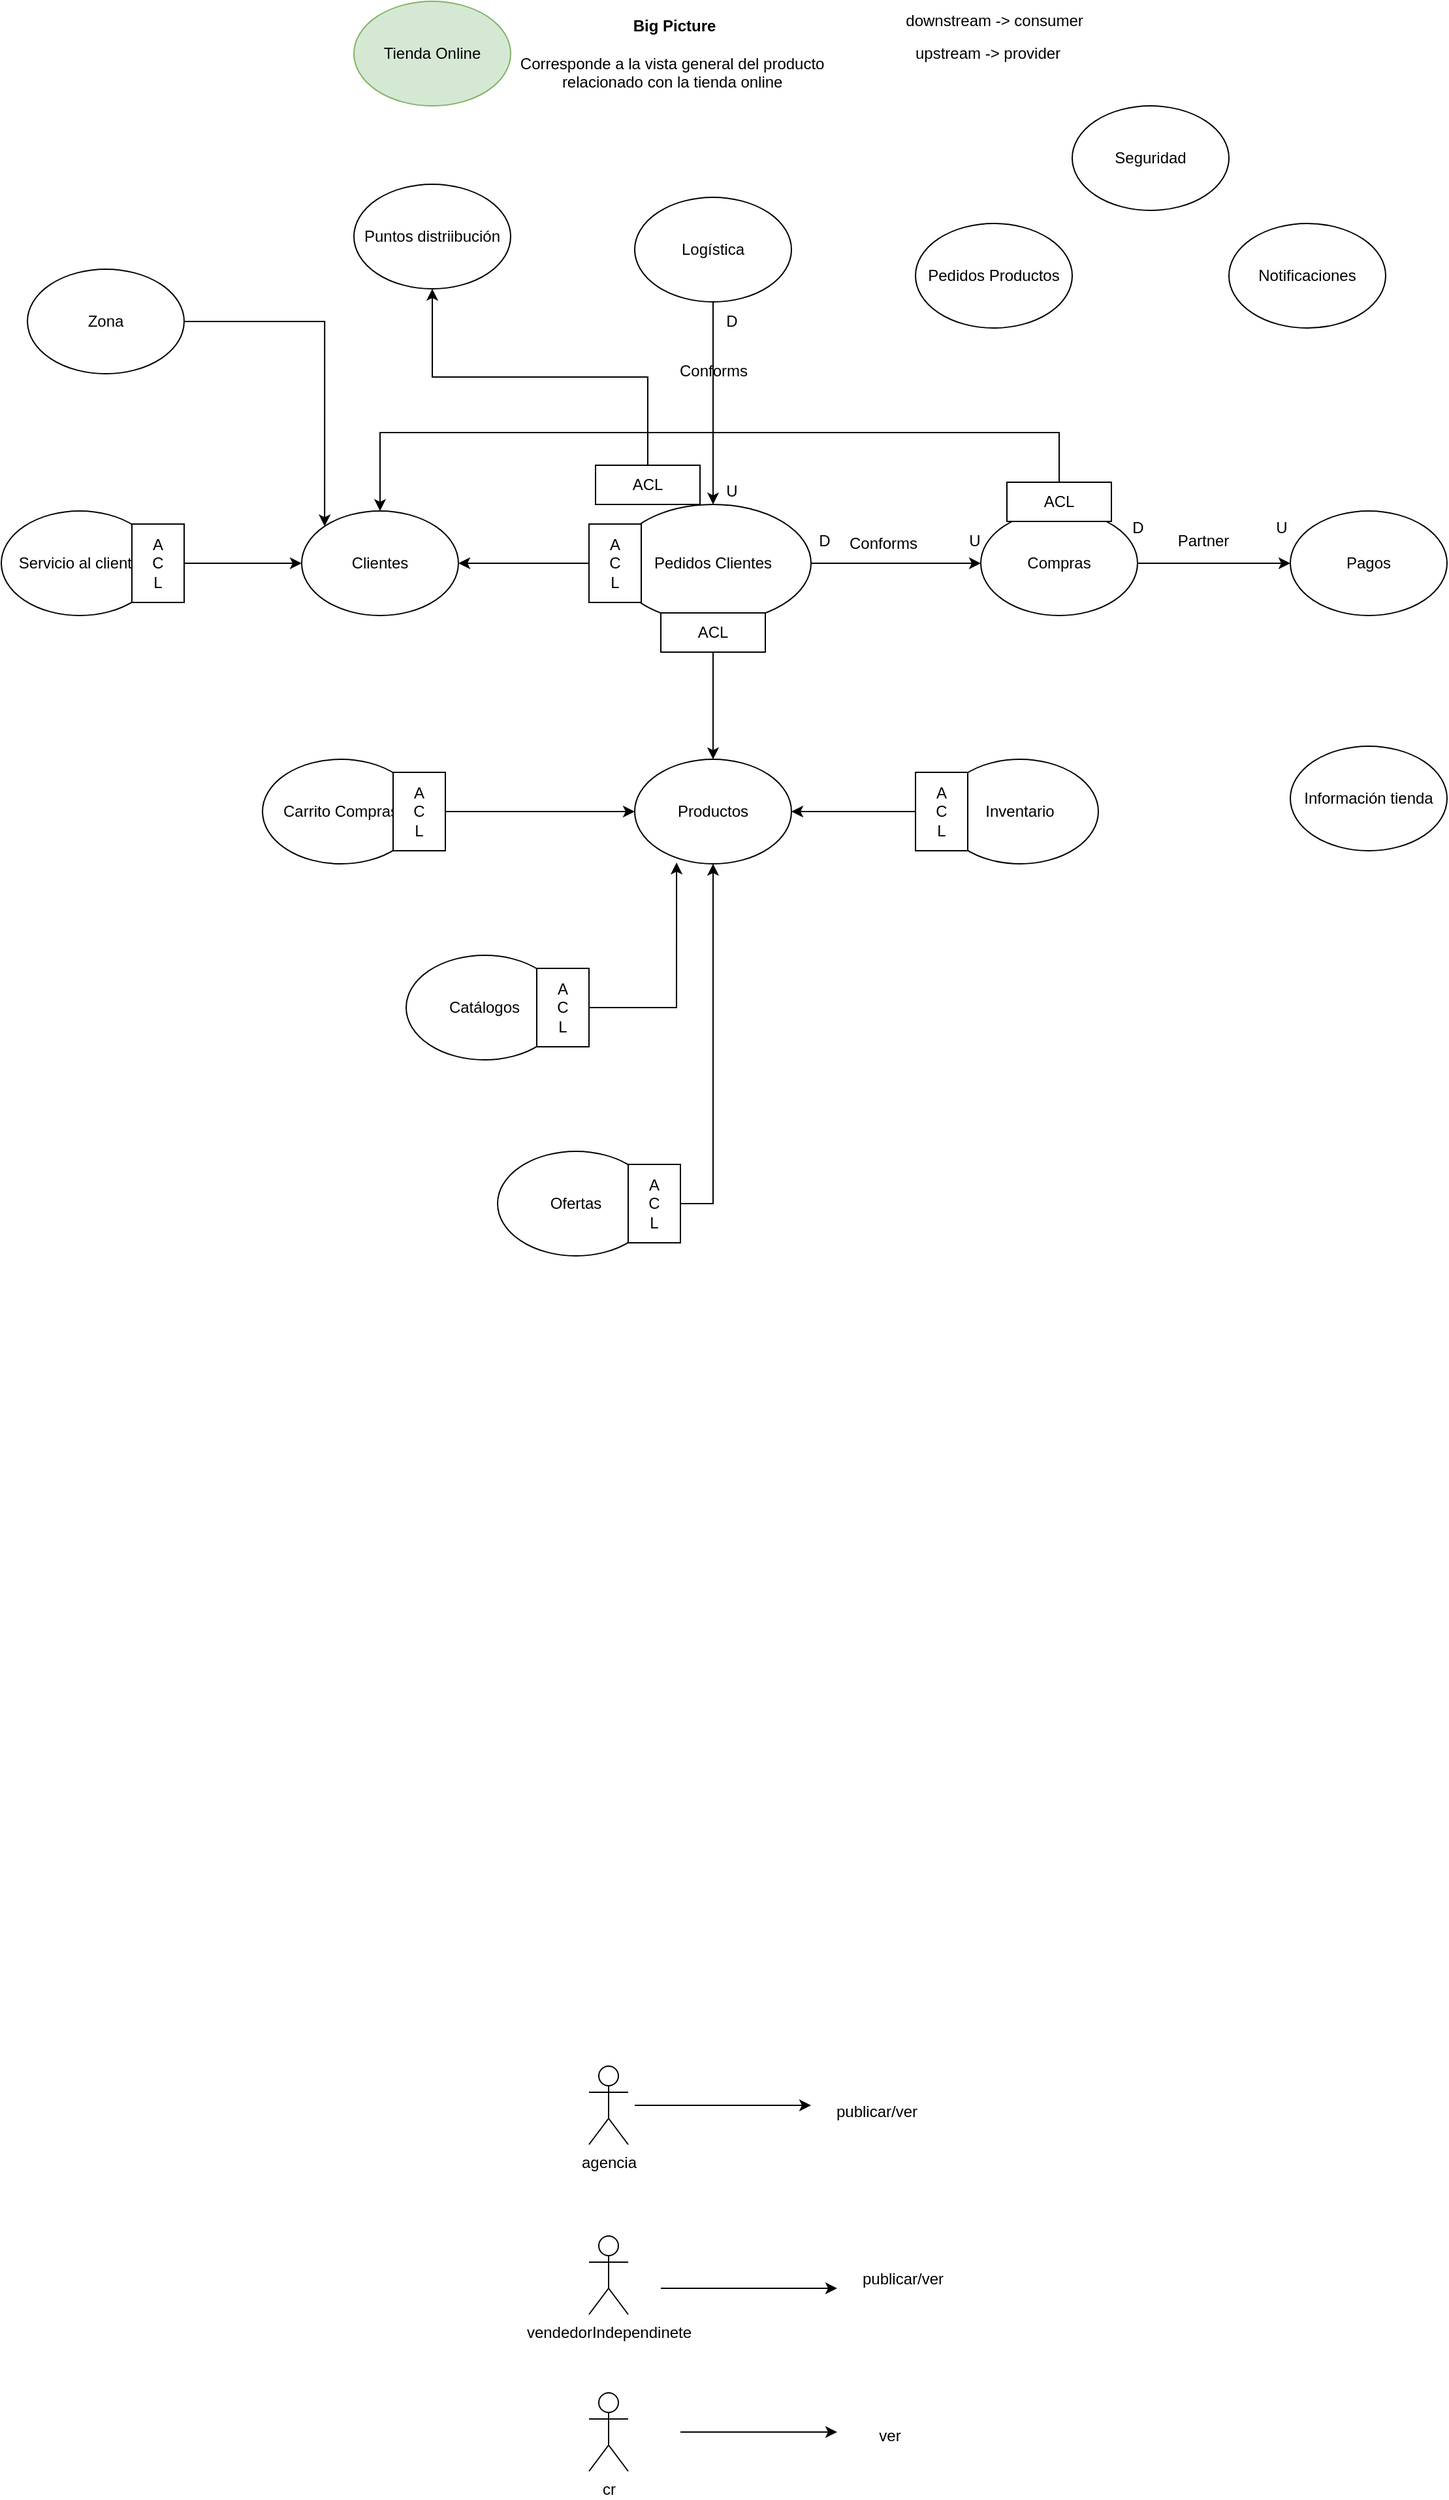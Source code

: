 <mxfile version="21.7.2" type="github" pages="4">
  <diagram name="BigPicture" id="Hz4ldIOCBqMev7hy9dnB">
    <mxGraphModel dx="4327" dy="1860" grid="1" gridSize="10" guides="1" tooltips="1" connect="1" arrows="1" fold="1" page="1" pageScale="1" pageWidth="827" pageHeight="1169" math="0" shadow="0">
      <root>
        <mxCell id="0" />
        <mxCell id="1" parent="0" />
        <mxCell id="8-nWwkaMAxIloeaEUmhK-39" value="agencia" style="shape=umlActor;verticalLabelPosition=bottom;verticalAlign=top;html=1;outlineConnect=0;" parent="1" vertex="1">
          <mxGeometry x="290" y="1590" width="30" height="60" as="geometry" />
        </mxCell>
        <mxCell id="8-nWwkaMAxIloeaEUmhK-41" value="vendedorIndependinete" style="shape=umlActor;verticalLabelPosition=bottom;verticalAlign=top;html=1;outlineConnect=0;" parent="1" vertex="1">
          <mxGeometry x="290" y="1720" width="30" height="60" as="geometry" />
        </mxCell>
        <mxCell id="8-nWwkaMAxIloeaEUmhK-42" value="cr" style="shape=umlActor;verticalLabelPosition=bottom;verticalAlign=top;html=1;outlineConnect=0;" parent="1" vertex="1">
          <mxGeometry x="290" y="1840" width="30" height="60" as="geometry" />
        </mxCell>
        <mxCell id="8-nWwkaMAxIloeaEUmhK-45" value="" style="endArrow=classic;html=1;rounded=0;" parent="1" edge="1">
          <mxGeometry width="50" height="50" relative="1" as="geometry">
            <mxPoint x="325" y="1620" as="sourcePoint" />
            <mxPoint x="460" y="1620" as="targetPoint" />
          </mxGeometry>
        </mxCell>
        <mxCell id="8-nWwkaMAxIloeaEUmhK-46" value="publicar/ver" style="text;html=1;align=center;verticalAlign=middle;resizable=0;points=[];autosize=1;strokeColor=none;fillColor=none;" parent="1" vertex="1">
          <mxGeometry x="470" y="1610" width="80" height="30" as="geometry" />
        </mxCell>
        <mxCell id="8-nWwkaMAxIloeaEUmhK-47" value="" style="endArrow=classic;html=1;rounded=0;" parent="1" edge="1">
          <mxGeometry width="50" height="50" relative="1" as="geometry">
            <mxPoint x="345" y="1760" as="sourcePoint" />
            <mxPoint x="480" y="1760" as="targetPoint" />
          </mxGeometry>
        </mxCell>
        <mxCell id="8-nWwkaMAxIloeaEUmhK-48" value="publicar/ver" style="text;html=1;align=center;verticalAlign=middle;resizable=0;points=[];autosize=1;strokeColor=none;fillColor=none;" parent="1" vertex="1">
          <mxGeometry x="490" y="1738" width="80" height="30" as="geometry" />
        </mxCell>
        <mxCell id="8-nWwkaMAxIloeaEUmhK-52" value="" style="endArrow=classic;html=1;rounded=0;" parent="1" edge="1">
          <mxGeometry width="50" height="50" relative="1" as="geometry">
            <mxPoint x="360" y="1870" as="sourcePoint" />
            <mxPoint x="480" y="1870" as="targetPoint" />
          </mxGeometry>
        </mxCell>
        <mxCell id="8-nWwkaMAxIloeaEUmhK-53" value="ver" style="text;html=1;align=center;verticalAlign=middle;resizable=0;points=[];autosize=1;strokeColor=none;fillColor=none;" parent="1" vertex="1">
          <mxGeometry x="500" y="1858" width="40" height="30" as="geometry" />
        </mxCell>
        <mxCell id="b4neYjN5CT-IhPrYFFrJ-1" value="Tienda Online" style="ellipse;whiteSpace=wrap;html=1;fillColor=#d5e8d4;strokeColor=#82b366;" vertex="1" parent="1">
          <mxGeometry x="110" y="10" width="120" height="80" as="geometry" />
        </mxCell>
        <mxCell id="b4neYjN5CT-IhPrYFFrJ-2" value="&lt;div&gt;&lt;b&gt;Big Picture&lt;/b&gt;&lt;/div&gt;&lt;div&gt;&lt;br&gt;&lt;/div&gt;&lt;div&gt;Corresponde a la vista general del producto&amp;nbsp;&lt;/div&gt;&lt;div&gt;relacionado con la tienda online&amp;nbsp; &lt;br&gt;&lt;/div&gt;" style="text;html=1;align=center;verticalAlign=middle;resizable=0;points=[];autosize=1;strokeColor=none;fillColor=none;" vertex="1" parent="1">
          <mxGeometry x="230" y="15" width="250" height="70" as="geometry" />
        </mxCell>
        <mxCell id="b4neYjN5CT-IhPrYFFrJ-3" value="Carrito Compras" style="ellipse;whiteSpace=wrap;html=1;" vertex="1" parent="1">
          <mxGeometry x="40" y="590" width="120" height="80" as="geometry" />
        </mxCell>
        <mxCell id="b4neYjN5CT-IhPrYFFrJ-4" value="Notificaciones" style="ellipse;whiteSpace=wrap;html=1;" vertex="1" parent="1">
          <mxGeometry x="780" y="180" width="120" height="80" as="geometry" />
        </mxCell>
        <mxCell id="b4neYjN5CT-IhPrYFFrJ-5" value="Servicio al cliente" style="ellipse;whiteSpace=wrap;html=1;" vertex="1" parent="1">
          <mxGeometry x="-160" y="400" width="120" height="80" as="geometry" />
        </mxCell>
        <mxCell id="b4neYjN5CT-IhPrYFFrJ-6" value="Información tienda" style="ellipse;whiteSpace=wrap;html=1;" vertex="1" parent="1">
          <mxGeometry x="827" y="580" width="120" height="80" as="geometry" />
        </mxCell>
        <mxCell id="b4neYjN5CT-IhPrYFFrJ-7" value="Puntos distriibución" style="ellipse;whiteSpace=wrap;html=1;" vertex="1" parent="1">
          <mxGeometry x="110" y="150" width="120" height="80" as="geometry" />
        </mxCell>
        <mxCell id="b4neYjN5CT-IhPrYFFrJ-8" value="Seguridad" style="ellipse;whiteSpace=wrap;html=1;" vertex="1" parent="1">
          <mxGeometry x="660" y="90" width="120" height="80" as="geometry" />
        </mxCell>
        <mxCell id="b4neYjN5CT-IhPrYFFrJ-9" value="Clientes" style="ellipse;whiteSpace=wrap;html=1;" vertex="1" parent="1">
          <mxGeometry x="70" y="400" width="120" height="80" as="geometry" />
        </mxCell>
        <mxCell id="b4neYjN5CT-IhPrYFFrJ-10" value="Pagos" style="ellipse;whiteSpace=wrap;html=1;" vertex="1" parent="1">
          <mxGeometry x="827" y="400" width="120" height="80" as="geometry" />
        </mxCell>
        <mxCell id="b4neYjN5CT-IhPrYFFrJ-11" style="edgeStyle=orthogonalEdgeStyle;rounded=0;orthogonalLoop=1;jettySize=auto;html=1;exitX=1;exitY=0.5;exitDx=0;exitDy=0;entryX=0;entryY=0.5;entryDx=0;entryDy=0;" edge="1" parent="1" source="b4neYjN5CT-IhPrYFFrJ-12" target="b4neYjN5CT-IhPrYFFrJ-31">
          <mxGeometry relative="1" as="geometry" />
        </mxCell>
        <mxCell id="b4neYjN5CT-IhPrYFFrJ-12" value="Pedidos Clientes" style="ellipse;whiteSpace=wrap;html=1;" vertex="1" parent="1">
          <mxGeometry x="310" y="395" width="150" height="90" as="geometry" />
        </mxCell>
        <mxCell id="b4neYjN5CT-IhPrYFFrJ-13" value="Pedidos Productos" style="ellipse;whiteSpace=wrap;html=1;" vertex="1" parent="1">
          <mxGeometry x="540" y="180" width="120" height="80" as="geometry" />
        </mxCell>
        <mxCell id="b4neYjN5CT-IhPrYFFrJ-14" value="Productos" style="ellipse;whiteSpace=wrap;html=1;" vertex="1" parent="1">
          <mxGeometry x="325" y="590" width="120" height="80" as="geometry" />
        </mxCell>
        <mxCell id="b4neYjN5CT-IhPrYFFrJ-15" value="Inventario" style="ellipse;whiteSpace=wrap;html=1;" vertex="1" parent="1">
          <mxGeometry x="560" y="590" width="120" height="80" as="geometry" />
        </mxCell>
        <mxCell id="b4neYjN5CT-IhPrYFFrJ-16" value="Catálogos " style="ellipse;whiteSpace=wrap;html=1;" vertex="1" parent="1">
          <mxGeometry x="150" y="740" width="120" height="80" as="geometry" />
        </mxCell>
        <mxCell id="b4neYjN5CT-IhPrYFFrJ-17" value="Ofertas" style="ellipse;whiteSpace=wrap;html=1;" vertex="1" parent="1">
          <mxGeometry x="220" y="890" width="120" height="80" as="geometry" />
        </mxCell>
        <mxCell id="b4neYjN5CT-IhPrYFFrJ-18" style="edgeStyle=orthogonalEdgeStyle;rounded=0;orthogonalLoop=1;jettySize=auto;html=1;exitX=0.5;exitY=1;exitDx=0;exitDy=0;entryX=0.5;entryY=0;entryDx=0;entryDy=0;" edge="1" parent="1" source="b4neYjN5CT-IhPrYFFrJ-19" target="b4neYjN5CT-IhPrYFFrJ-12">
          <mxGeometry relative="1" as="geometry" />
        </mxCell>
        <mxCell id="b4neYjN5CT-IhPrYFFrJ-19" value="Logística" style="ellipse;whiteSpace=wrap;html=1;" vertex="1" parent="1">
          <mxGeometry x="325" y="160" width="120" height="80" as="geometry" />
        </mxCell>
        <mxCell id="b4neYjN5CT-IhPrYFFrJ-20" style="edgeStyle=orthogonalEdgeStyle;rounded=0;orthogonalLoop=1;jettySize=auto;html=1;exitX=1;exitY=0.5;exitDx=0;exitDy=0;entryX=0.267;entryY=0.988;entryDx=0;entryDy=0;entryPerimeter=0;" edge="1" parent="1" source="b4neYjN5CT-IhPrYFFrJ-21" target="b4neYjN5CT-IhPrYFFrJ-14">
          <mxGeometry relative="1" as="geometry" />
        </mxCell>
        <mxCell id="b4neYjN5CT-IhPrYFFrJ-21" value="&lt;div&gt;A&lt;/div&gt;&lt;div&gt;C&lt;/div&gt;&lt;div&gt;L&lt;br&gt;&lt;/div&gt;" style="rounded=0;whiteSpace=wrap;html=1;" vertex="1" parent="1">
          <mxGeometry x="250" y="750" width="40" height="60" as="geometry" />
        </mxCell>
        <mxCell id="b4neYjN5CT-IhPrYFFrJ-22" style="edgeStyle=orthogonalEdgeStyle;rounded=0;orthogonalLoop=1;jettySize=auto;html=1;exitX=1;exitY=0.5;exitDx=0;exitDy=0;entryX=0.5;entryY=1;entryDx=0;entryDy=0;" edge="1" parent="1" source="b4neYjN5CT-IhPrYFFrJ-23" target="b4neYjN5CT-IhPrYFFrJ-14">
          <mxGeometry relative="1" as="geometry" />
        </mxCell>
        <mxCell id="b4neYjN5CT-IhPrYFFrJ-23" value="&lt;div&gt;A&lt;/div&gt;&lt;div&gt;C&lt;/div&gt;&lt;div&gt;L&lt;br&gt;&lt;/div&gt;" style="rounded=0;whiteSpace=wrap;html=1;" vertex="1" parent="1">
          <mxGeometry x="320" y="900" width="40" height="60" as="geometry" />
        </mxCell>
        <mxCell id="b4neYjN5CT-IhPrYFFrJ-24" style="edgeStyle=orthogonalEdgeStyle;rounded=0;orthogonalLoop=1;jettySize=auto;html=1;exitX=0;exitY=0.5;exitDx=0;exitDy=0;entryX=1;entryY=0.5;entryDx=0;entryDy=0;" edge="1" parent="1" source="b4neYjN5CT-IhPrYFFrJ-25" target="b4neYjN5CT-IhPrYFFrJ-14">
          <mxGeometry relative="1" as="geometry" />
        </mxCell>
        <mxCell id="b4neYjN5CT-IhPrYFFrJ-25" value="&lt;div&gt;A&lt;/div&gt;&lt;div&gt;C&lt;/div&gt;&lt;div&gt;L&lt;br&gt;&lt;/div&gt;" style="rounded=0;whiteSpace=wrap;html=1;" vertex="1" parent="1">
          <mxGeometry x="540" y="600" width="40" height="60" as="geometry" />
        </mxCell>
        <mxCell id="b4neYjN5CT-IhPrYFFrJ-26" style="edgeStyle=orthogonalEdgeStyle;rounded=0;orthogonalLoop=1;jettySize=auto;html=1;exitX=1;exitY=0.5;exitDx=0;exitDy=0;entryX=0;entryY=0.5;entryDx=0;entryDy=0;" edge="1" parent="1" source="b4neYjN5CT-IhPrYFFrJ-27" target="b4neYjN5CT-IhPrYFFrJ-14">
          <mxGeometry relative="1" as="geometry" />
        </mxCell>
        <mxCell id="b4neYjN5CT-IhPrYFFrJ-27" value="&lt;div&gt;A&lt;/div&gt;&lt;div&gt;C&lt;/div&gt;&lt;div&gt;L&lt;br&gt;&lt;/div&gt;" style="rounded=0;whiteSpace=wrap;html=1;" vertex="1" parent="1">
          <mxGeometry x="140" y="600" width="40" height="60" as="geometry" />
        </mxCell>
        <mxCell id="b4neYjN5CT-IhPrYFFrJ-28" style="edgeStyle=orthogonalEdgeStyle;rounded=0;orthogonalLoop=1;jettySize=auto;html=1;exitX=0.5;exitY=0;exitDx=0;exitDy=0;entryX=0.5;entryY=1;entryDx=0;entryDy=0;" edge="1" parent="1" source="b4neYjN5CT-IhPrYFFrJ-29" target="b4neYjN5CT-IhPrYFFrJ-7">
          <mxGeometry relative="1" as="geometry" />
        </mxCell>
        <mxCell id="b4neYjN5CT-IhPrYFFrJ-29" value="&lt;div&gt;ACL&lt;/div&gt;" style="rounded=0;whiteSpace=wrap;html=1;" vertex="1" parent="1">
          <mxGeometry x="295" y="365" width="80" height="30" as="geometry" />
        </mxCell>
        <mxCell id="b4neYjN5CT-IhPrYFFrJ-30" style="edgeStyle=orthogonalEdgeStyle;rounded=0;orthogonalLoop=1;jettySize=auto;html=1;exitX=1;exitY=0.5;exitDx=0;exitDy=0;entryX=0;entryY=0.5;entryDx=0;entryDy=0;" edge="1" parent="1" source="b4neYjN5CT-IhPrYFFrJ-31" target="b4neYjN5CT-IhPrYFFrJ-10">
          <mxGeometry relative="1" as="geometry" />
        </mxCell>
        <mxCell id="b4neYjN5CT-IhPrYFFrJ-31" value="Compras" style="ellipse;whiteSpace=wrap;html=1;" vertex="1" parent="1">
          <mxGeometry x="590" y="400" width="120" height="80" as="geometry" />
        </mxCell>
        <mxCell id="b4neYjN5CT-IhPrYFFrJ-32" value="Conforms" style="text;html=1;align=center;verticalAlign=middle;resizable=0;points=[];autosize=1;strokeColor=none;fillColor=none;" vertex="1" parent="1">
          <mxGeometry x="475" y="410" width="80" height="30" as="geometry" />
        </mxCell>
        <mxCell id="b4neYjN5CT-IhPrYFFrJ-33" value="Partner" style="text;html=1;align=center;verticalAlign=middle;resizable=0;points=[];autosize=1;strokeColor=none;fillColor=none;" vertex="1" parent="1">
          <mxGeometry x="730" y="408" width="60" height="30" as="geometry" />
        </mxCell>
        <mxCell id="b4neYjN5CT-IhPrYFFrJ-34" value="upstream -&amp;gt; provider" style="text;html=1;align=center;verticalAlign=middle;resizable=0;points=[];autosize=1;strokeColor=none;fillColor=none;" vertex="1" parent="1">
          <mxGeometry x="530" y="35" width="130" height="30" as="geometry" />
        </mxCell>
        <mxCell id="b4neYjN5CT-IhPrYFFrJ-35" value="downstream -&amp;gt; consumer" style="text;html=1;align=center;verticalAlign=middle;resizable=0;points=[];autosize=1;strokeColor=none;fillColor=none;" vertex="1" parent="1">
          <mxGeometry x="520" y="10" width="160" height="30" as="geometry" />
        </mxCell>
        <mxCell id="b4neYjN5CT-IhPrYFFrJ-36" value="D" style="text;html=1;align=center;verticalAlign=middle;resizable=0;points=[];autosize=1;strokeColor=none;fillColor=none;" vertex="1" parent="1">
          <mxGeometry x="455" y="408" width="30" height="30" as="geometry" />
        </mxCell>
        <mxCell id="b4neYjN5CT-IhPrYFFrJ-37" value="U" style="text;html=1;align=center;verticalAlign=middle;resizable=0;points=[];autosize=1;strokeColor=none;fillColor=none;" vertex="1" parent="1">
          <mxGeometry x="570" y="408" width="30" height="30" as="geometry" />
        </mxCell>
        <mxCell id="b4neYjN5CT-IhPrYFFrJ-38" value="D" style="text;html=1;align=center;verticalAlign=middle;resizable=0;points=[];autosize=1;strokeColor=none;fillColor=none;" vertex="1" parent="1">
          <mxGeometry x="695" y="398" width="30" height="30" as="geometry" />
        </mxCell>
        <mxCell id="b4neYjN5CT-IhPrYFFrJ-39" value="U" style="text;html=1;align=center;verticalAlign=middle;resizable=0;points=[];autosize=1;strokeColor=none;fillColor=none;" vertex="1" parent="1">
          <mxGeometry x="805" y="398" width="30" height="30" as="geometry" />
        </mxCell>
        <mxCell id="b4neYjN5CT-IhPrYFFrJ-40" style="edgeStyle=orthogonalEdgeStyle;rounded=0;orthogonalLoop=1;jettySize=auto;html=1;entryX=0.5;entryY=0;entryDx=0;entryDy=0;" edge="1" parent="1" source="b4neYjN5CT-IhPrYFFrJ-41" target="b4neYjN5CT-IhPrYFFrJ-9">
          <mxGeometry relative="1" as="geometry">
            <Array as="points">
              <mxPoint x="650" y="340" />
              <mxPoint x="130" y="340" />
            </Array>
          </mxGeometry>
        </mxCell>
        <mxCell id="b4neYjN5CT-IhPrYFFrJ-41" value="&lt;div&gt;ACL&lt;/div&gt;" style="rounded=0;whiteSpace=wrap;html=1;" vertex="1" parent="1">
          <mxGeometry x="610" y="378" width="80" height="30" as="geometry" />
        </mxCell>
        <mxCell id="b4neYjN5CT-IhPrYFFrJ-42" style="edgeStyle=orthogonalEdgeStyle;rounded=0;orthogonalLoop=1;jettySize=auto;html=1;exitX=1;exitY=0.5;exitDx=0;exitDy=0;entryX=0;entryY=0.5;entryDx=0;entryDy=0;" edge="1" parent="1" source="b4neYjN5CT-IhPrYFFrJ-43" target="b4neYjN5CT-IhPrYFFrJ-9">
          <mxGeometry relative="1" as="geometry" />
        </mxCell>
        <mxCell id="b4neYjN5CT-IhPrYFFrJ-43" value="&lt;div&gt;A&lt;/div&gt;&lt;div&gt;C&lt;/div&gt;&lt;div&gt;L&lt;br&gt;&lt;/div&gt;" style="rounded=0;whiteSpace=wrap;html=1;" vertex="1" parent="1">
          <mxGeometry x="-60" y="410" width="40" height="60" as="geometry" />
        </mxCell>
        <mxCell id="b4neYjN5CT-IhPrYFFrJ-44" value="D" style="text;html=1;align=center;verticalAlign=middle;resizable=0;points=[];autosize=1;strokeColor=none;fillColor=none;" vertex="1" parent="1">
          <mxGeometry x="384" y="240" width="30" height="30" as="geometry" />
        </mxCell>
        <mxCell id="b4neYjN5CT-IhPrYFFrJ-45" value="U" style="text;html=1;align=center;verticalAlign=middle;resizable=0;points=[];autosize=1;strokeColor=none;fillColor=none;" vertex="1" parent="1">
          <mxGeometry x="384" y="370" width="30" height="30" as="geometry" />
        </mxCell>
        <mxCell id="b4neYjN5CT-IhPrYFFrJ-46" value="Conforms" style="text;html=1;align=center;verticalAlign=middle;resizable=0;points=[];autosize=1;strokeColor=none;fillColor=none;" vertex="1" parent="1">
          <mxGeometry x="345" y="278" width="80" height="30" as="geometry" />
        </mxCell>
        <mxCell id="b4neYjN5CT-IhPrYFFrJ-47" style="edgeStyle=orthogonalEdgeStyle;rounded=0;orthogonalLoop=1;jettySize=auto;html=1;exitX=0;exitY=0.5;exitDx=0;exitDy=0;entryX=1;entryY=0.5;entryDx=0;entryDy=0;" edge="1" parent="1" source="b4neYjN5CT-IhPrYFFrJ-48" target="b4neYjN5CT-IhPrYFFrJ-9">
          <mxGeometry relative="1" as="geometry" />
        </mxCell>
        <mxCell id="b4neYjN5CT-IhPrYFFrJ-48" value="&lt;div&gt;A&lt;/div&gt;&lt;div&gt;C&lt;/div&gt;&lt;div&gt;L&lt;br&gt;&lt;/div&gt;" style="rounded=0;whiteSpace=wrap;html=1;" vertex="1" parent="1">
          <mxGeometry x="290" y="410" width="40" height="60" as="geometry" />
        </mxCell>
        <mxCell id="b4neYjN5CT-IhPrYFFrJ-49" style="edgeStyle=orthogonalEdgeStyle;rounded=0;orthogonalLoop=1;jettySize=auto;html=1;exitX=0.5;exitY=1;exitDx=0;exitDy=0;entryX=0.5;entryY=0;entryDx=0;entryDy=0;" edge="1" parent="1" source="b4neYjN5CT-IhPrYFFrJ-50" target="b4neYjN5CT-IhPrYFFrJ-14">
          <mxGeometry relative="1" as="geometry" />
        </mxCell>
        <mxCell id="b4neYjN5CT-IhPrYFFrJ-50" value="&lt;div&gt;ACL&lt;/div&gt;" style="rounded=0;whiteSpace=wrap;html=1;" vertex="1" parent="1">
          <mxGeometry x="345" y="478" width="80" height="30" as="geometry" />
        </mxCell>
        <mxCell id="b4neYjN5CT-IhPrYFFrJ-51" style="edgeStyle=orthogonalEdgeStyle;rounded=0;orthogonalLoop=1;jettySize=auto;html=1;entryX=0;entryY=0;entryDx=0;entryDy=0;" edge="1" parent="1" source="b4neYjN5CT-IhPrYFFrJ-52" target="b4neYjN5CT-IhPrYFFrJ-9">
          <mxGeometry relative="1" as="geometry" />
        </mxCell>
        <mxCell id="b4neYjN5CT-IhPrYFFrJ-52" value="Zona" style="ellipse;whiteSpace=wrap;html=1;" vertex="1" parent="1">
          <mxGeometry x="-140" y="215" width="120" height="80" as="geometry" />
        </mxCell>
      </root>
    </mxGraphModel>
  </diagram>
  <diagram id="P42a5hQHdd0exVC4PY8W" name="ModeloDominioAnemico">
    <mxGraphModel dx="3160" dy="2409" grid="1" gridSize="10" guides="1" tooltips="1" connect="1" arrows="1" fold="1" page="1" pageScale="1" pageWidth="827" pageHeight="1169" math="0" shadow="0">
      <root>
        <mxCell id="0" />
        <mxCell id="1" parent="0" />
        <mxCell id="308IExRCzpNTGRyQHbh0-1" value="Catálogo" style="rounded=0;whiteSpace=wrap;html=1;" vertex="1" parent="1">
          <mxGeometry x="-150" y="400" width="120" height="40" as="geometry" />
        </mxCell>
        <mxCell id="308IExRCzpNTGRyQHbh0-2" value="Categoria" style="rounded=0;whiteSpace=wrap;html=1;" vertex="1" parent="1">
          <mxGeometry x="170" y="400" width="120" height="40" as="geometry" />
        </mxCell>
        <mxCell id="308IExRCzpNTGRyQHbh0-3" value="tipoVendedor" style="rounded=0;whiteSpace=wrap;html=1;" vertex="1" parent="1">
          <mxGeometry x="217.5" y="-160" width="142.5" height="40" as="geometry" />
        </mxCell>
        <mxCell id="308IExRCzpNTGRyQHbh0-4" value="Ofertas" style="rounded=0;whiteSpace=wrap;html=1;" vertex="1" parent="1">
          <mxGeometry x="350" y="480" width="120" height="40" as="geometry" />
        </mxCell>
        <mxCell id="308IExRCzpNTGRyQHbh0-5" value="inventario" style="rounded=0;whiteSpace=wrap;html=1;" vertex="1" parent="1">
          <mxGeometry x="507" y="200" width="120" height="40" as="geometry" />
        </mxCell>
        <mxCell id="308IExRCzpNTGRyQHbh0-6" value="suscripción" style="rounded=0;whiteSpace=wrap;html=1;" vertex="1" parent="1">
          <mxGeometry x="-80" y="-160" width="120" height="40" as="geometry" />
        </mxCell>
        <mxCell id="308IExRCzpNTGRyQHbh0-7" value="planes" style="rounded=0;whiteSpace=wrap;html=1;" vertex="1" parent="1">
          <mxGeometry x="-413" y="-160" width="130" height="40" as="geometry" />
        </mxCell>
        <mxCell id="308IExRCzpNTGRyQHbh0-8" value="informacionVendedor" style="rounded=0;whiteSpace=wrap;html=1;" vertex="1" parent="1">
          <mxGeometry x="520" y="-162.5" width="130" height="45" as="geometry" />
        </mxCell>
        <mxCell id="308IExRCzpNTGRyQHbh0-9" style="edgeStyle=orthogonalEdgeStyle;rounded=0;orthogonalLoop=1;jettySize=auto;html=1;exitX=0.25;exitY=0;exitDx=0;exitDy=0;entryX=0.25;entryY=1;entryDx=0;entryDy=0;endArrow=none;endFill=0;" edge="1" parent="1" source="308IExRCzpNTGRyQHbh0-11" target="308IExRCzpNTGRyQHbh0-3">
          <mxGeometry relative="1" as="geometry">
            <Array as="points">
              <mxPoint x="260" y="100" />
              <mxPoint x="-160" y="100" />
              <mxPoint x="-160" y="-90" />
              <mxPoint x="253" y="-90" />
            </Array>
          </mxGeometry>
        </mxCell>
        <mxCell id="308IExRCzpNTGRyQHbh0-10" style="edgeStyle=orthogonalEdgeStyle;rounded=0;orthogonalLoop=1;jettySize=auto;html=1;exitX=0.75;exitY=0;exitDx=0;exitDy=0;entryX=0.25;entryY=1;entryDx=0;entryDy=0;endArrow=none;endFill=0;" edge="1" parent="1" source="308IExRCzpNTGRyQHbh0-11" target="308IExRCzpNTGRyQHbh0-42">
          <mxGeometry relative="1" as="geometry">
            <Array as="points">
              <mxPoint x="320" y="120" />
              <mxPoint x="550" y="120" />
            </Array>
          </mxGeometry>
        </mxCell>
        <mxCell id="308IExRCzpNTGRyQHbh0-11" value="inmueble" style="rounded=0;whiteSpace=wrap;html=1;" vertex="1" parent="1">
          <mxGeometry x="230" y="200" width="120" height="40" as="geometry" />
        </mxCell>
        <mxCell id="308IExRCzpNTGRyQHbh0-12" value="" style="endArrow=none;html=1;rounded=0;entryX=0.25;entryY=1;entryDx=0;entryDy=0;exitX=0.75;exitY=0;exitDx=0;exitDy=0;" edge="1" parent="1" source="308IExRCzpNTGRyQHbh0-2" target="308IExRCzpNTGRyQHbh0-11">
          <mxGeometry width="50" height="50" relative="1" as="geometry">
            <mxPoint x="250" y="370" as="sourcePoint" />
            <mxPoint x="243" y="275" as="targetPoint" />
          </mxGeometry>
        </mxCell>
        <mxCell id="308IExRCzpNTGRyQHbh0-13" value="Agencia" style="rounded=0;whiteSpace=wrap;html=1;" vertex="1" parent="1">
          <mxGeometry x="160" y="-360" width="120" height="40" as="geometry" />
        </mxCell>
        <mxCell id="308IExRCzpNTGRyQHbh0-14" value="independiente" style="rounded=0;whiteSpace=wrap;html=1;" vertex="1" parent="1">
          <mxGeometry x="294" y="-490" width="120" height="40" as="geometry" />
        </mxCell>
        <mxCell id="308IExRCzpNTGRyQHbh0-15" value="" style="endArrow=none;html=1;rounded=0;exitX=0.75;exitY=0;exitDx=0;exitDy=0;entryX=0.25;entryY=1;entryDx=0;entryDy=0;" edge="1" parent="1" source="308IExRCzpNTGRyQHbh0-3" target="308IExRCzpNTGRyQHbh0-14">
          <mxGeometry width="50" height="50" relative="1" as="geometry">
            <mxPoint x="335" y="-230" as="sourcePoint" />
            <mxPoint x="385" y="-280" as="targetPoint" />
          </mxGeometry>
        </mxCell>
        <mxCell id="308IExRCzpNTGRyQHbh0-16" value="" style="endArrow=none;html=1;rounded=0;entryX=0;entryY=0.5;entryDx=0;entryDy=0;exitX=1;exitY=0.5;exitDx=0;exitDy=0;" edge="1" parent="1" source="308IExRCzpNTGRyQHbh0-7" target="308IExRCzpNTGRyQHbh0-6">
          <mxGeometry width="50" height="50" relative="1" as="geometry">
            <mxPoint x="-223" y="-148" as="sourcePoint" />
            <mxPoint x="-233" y="-198" as="targetPoint" />
          </mxGeometry>
        </mxCell>
        <mxCell id="308IExRCzpNTGRyQHbh0-17" value="" style="endArrow=classic;html=1;rounded=0;" edge="1" parent="1">
          <mxGeometry width="50" height="50" relative="1" as="geometry">
            <mxPoint x="240.5" y="-210" as="sourcePoint" />
            <mxPoint x="240" y="-280" as="targetPoint" />
          </mxGeometry>
        </mxCell>
        <mxCell id="308IExRCzpNTGRyQHbh0-18" value="" style="endArrow=classic;html=1;rounded=0;" edge="1" parent="1">
          <mxGeometry width="50" height="50" relative="1" as="geometry">
            <mxPoint x="270" y="280" as="sourcePoint" />
            <mxPoint x="270" y="350" as="targetPoint" />
          </mxGeometry>
        </mxCell>
        <mxCell id="308IExRCzpNTGRyQHbh0-19" value="" style="endArrow=classic;html=1;rounded=0;" edge="1" parent="1">
          <mxGeometry width="50" height="50" relative="1" as="geometry">
            <mxPoint x="310" y="-280" as="sourcePoint" />
            <mxPoint x="310" y="-370" as="targetPoint" />
          </mxGeometry>
        </mxCell>
        <mxCell id="308IExRCzpNTGRyQHbh0-20" value="" style="endArrow=classic;html=1;rounded=0;" edge="1" parent="1">
          <mxGeometry width="50" height="50" relative="1" as="geometry">
            <mxPoint x="330" y="-370" as="sourcePoint" />
            <mxPoint x="330" y="-280" as="targetPoint" />
          </mxGeometry>
        </mxCell>
        <mxCell id="308IExRCzpNTGRyQHbh0-21" value="" style="endArrow=classic;html=1;rounded=0;" edge="1" parent="1">
          <mxGeometry width="50" height="50" relative="1" as="geometry">
            <mxPoint x="90" y="-133" as="sourcePoint" />
            <mxPoint x="170" y="-132" as="targetPoint" />
          </mxGeometry>
        </mxCell>
        <mxCell id="308IExRCzpNTGRyQHbh0-22" value="" style="endArrow=classic;html=1;rounded=0;" edge="1" parent="1">
          <mxGeometry width="50" height="50" relative="1" as="geometry">
            <mxPoint x="470" y="-150" as="sourcePoint" />
            <mxPoint x="400" y="-150" as="targetPoint" />
            <Array as="points">
              <mxPoint x="470" y="-150" />
            </Array>
          </mxGeometry>
        </mxCell>
        <mxCell id="308IExRCzpNTGRyQHbh0-23" value="" style="endArrow=classic;html=1;rounded=0;" edge="1" parent="1">
          <mxGeometry width="50" height="50" relative="1" as="geometry">
            <mxPoint x="-230" y="-121" as="sourcePoint" />
            <mxPoint x="-160" y="-121" as="targetPoint" />
          </mxGeometry>
        </mxCell>
        <mxCell id="308IExRCzpNTGRyQHbh0-24" value="" style="endArrow=classic;html=1;rounded=0;" edge="1" parent="1">
          <mxGeometry width="50" height="50" relative="1" as="geometry">
            <mxPoint x="-163" y="-160" as="sourcePoint" />
            <mxPoint x="-233" y="-160" as="targetPoint" />
          </mxGeometry>
        </mxCell>
        <mxCell id="308IExRCzpNTGRyQHbh0-25" value="" style="endArrow=none;html=1;rounded=0;entryX=0;entryY=0.5;entryDx=0;entryDy=0;" edge="1" parent="1" target="308IExRCzpNTGRyQHbh0-5">
          <mxGeometry width="50" height="50" relative="1" as="geometry">
            <mxPoint x="350" y="220" as="sourcePoint" />
            <mxPoint x="400" y="170" as="targetPoint" />
          </mxGeometry>
        </mxCell>
        <mxCell id="308IExRCzpNTGRyQHbh0-26" value="" style="endArrow=none;html=1;rounded=0;entryX=0;entryY=0.5;entryDx=0;entryDy=0;exitX=1;exitY=0.5;exitDx=0;exitDy=0;" edge="1" parent="1" source="308IExRCzpNTGRyQHbh0-1" target="308IExRCzpNTGRyQHbh0-2">
          <mxGeometry width="50" height="50" relative="1" as="geometry">
            <mxPoint x="-10" y="420" as="sourcePoint" />
            <mxPoint x="40" y="370" as="targetPoint" />
          </mxGeometry>
        </mxCell>
        <mxCell id="308IExRCzpNTGRyQHbh0-27" value="" style="endArrow=classic;html=1;rounded=0;" edge="1" parent="1">
          <mxGeometry width="50" height="50" relative="1" as="geometry">
            <mxPoint x="30" y="439" as="sourcePoint" />
            <mxPoint x="100" y="439" as="targetPoint" />
          </mxGeometry>
        </mxCell>
        <mxCell id="308IExRCzpNTGRyQHbh0-28" value="" style="endArrow=classic;html=1;rounded=0;" edge="1" parent="1">
          <mxGeometry width="50" height="50" relative="1" as="geometry">
            <mxPoint x="100" y="399" as="sourcePoint" />
            <mxPoint x="30" y="399" as="targetPoint" />
          </mxGeometry>
        </mxCell>
        <mxCell id="308IExRCzpNTGRyQHbh0-29" value="" style="endArrow=classic;html=1;rounded=0;" edge="1" parent="1">
          <mxGeometry width="50" height="50" relative="1" as="geometry">
            <mxPoint x="250.5" y="350" as="sourcePoint" />
            <mxPoint x="250" y="280" as="targetPoint" />
          </mxGeometry>
        </mxCell>
        <mxCell id="308IExRCzpNTGRyQHbh0-30" value="" style="endArrow=classic;html=1;rounded=0;" edge="1" parent="1">
          <mxGeometry width="50" height="50" relative="1" as="geometry">
            <mxPoint x="260" y="-280" as="sourcePoint" />
            <mxPoint x="260" y="-210" as="targetPoint" />
          </mxGeometry>
        </mxCell>
        <mxCell id="308IExRCzpNTGRyQHbh0-31" value="" style="endArrow=classic;html=1;rounded=0;" edge="1" parent="1">
          <mxGeometry width="50" height="50" relative="1" as="geometry">
            <mxPoint x="400" y="239" as="sourcePoint" />
            <mxPoint x="470" y="239" as="targetPoint" />
          </mxGeometry>
        </mxCell>
        <mxCell id="308IExRCzpNTGRyQHbh0-32" value="" style="endArrow=classic;html=1;rounded=0;" edge="1" parent="1">
          <mxGeometry width="50" height="50" relative="1" as="geometry">
            <mxPoint x="460" y="200" as="sourcePoint" />
            <mxPoint x="390" y="200" as="targetPoint" />
          </mxGeometry>
        </mxCell>
        <mxCell id="308IExRCzpNTGRyQHbh0-33" value="" style="endArrow=none;html=1;rounded=0;exitX=0;exitY=0;exitDx=0;exitDy=0;entryX=1;entryY=1;entryDx=0;entryDy=0;" edge="1" parent="1" source="308IExRCzpNTGRyQHbh0-4" target="308IExRCzpNTGRyQHbh0-11">
          <mxGeometry width="50" height="50" relative="1" as="geometry">
            <mxPoint x="300" y="290" as="sourcePoint" />
            <mxPoint x="360" y="250" as="targetPoint" />
          </mxGeometry>
        </mxCell>
        <mxCell id="308IExRCzpNTGRyQHbh0-34" value="" style="endArrow=classic;html=1;rounded=0;" edge="1" parent="1">
          <mxGeometry width="50" height="50" relative="1" as="geometry">
            <mxPoint x="400" y="-130" as="sourcePoint" />
            <mxPoint x="480" y="-130" as="targetPoint" />
          </mxGeometry>
        </mxCell>
        <mxCell id="308IExRCzpNTGRyQHbh0-35" value="" style="endArrow=classic;html=1;rounded=0;" edge="1" parent="1">
          <mxGeometry width="50" height="50" relative="1" as="geometry">
            <mxPoint x="160" y="-160" as="sourcePoint" />
            <mxPoint x="90" y="-160" as="targetPoint" />
            <Array as="points">
              <mxPoint x="160" y="-160" />
            </Array>
          </mxGeometry>
        </mxCell>
        <mxCell id="308IExRCzpNTGRyQHbh0-36" value="informacionInmueble" style="rounded=0;whiteSpace=wrap;html=1;" vertex="1" parent="1">
          <mxGeometry x="-120" y="200" width="190" height="40" as="geometry" />
        </mxCell>
        <mxCell id="308IExRCzpNTGRyQHbh0-37" value="" style="endArrow=none;html=1;rounded=0;entryX=0;entryY=0.5;entryDx=0;entryDy=0;exitX=1;exitY=0.5;exitDx=0;exitDy=0;" edge="1" parent="1" source="308IExRCzpNTGRyQHbh0-36" target="308IExRCzpNTGRyQHbh0-11">
          <mxGeometry width="50" height="50" relative="1" as="geometry">
            <mxPoint x="80" y="210" as="sourcePoint" />
            <mxPoint x="130" y="160" as="targetPoint" />
          </mxGeometry>
        </mxCell>
        <mxCell id="308IExRCzpNTGRyQHbh0-38" value="" style="endArrow=classic;html=1;rounded=0;" edge="1" parent="1">
          <mxGeometry width="50" height="50" relative="1" as="geometry">
            <mxPoint x="170" y="199" as="sourcePoint" />
            <mxPoint x="100" y="199" as="targetPoint" />
          </mxGeometry>
        </mxCell>
        <mxCell id="308IExRCzpNTGRyQHbh0-39" value="Cliente" style="rounded=0;whiteSpace=wrap;html=1;" vertex="1" parent="1">
          <mxGeometry x="230" width="120" height="40" as="geometry" />
        </mxCell>
        <mxCell id="308IExRCzpNTGRyQHbh0-40" value="" style="endArrow=classic;html=1;rounded=0;" edge="1" parent="1">
          <mxGeometry width="50" height="50" relative="1" as="geometry">
            <mxPoint x="363" y="320" as="sourcePoint" />
            <mxPoint x="363" y="390" as="targetPoint" />
          </mxGeometry>
        </mxCell>
        <mxCell id="308IExRCzpNTGRyQHbh0-41" value="" style="endArrow=classic;html=1;rounded=0;" edge="1" parent="1">
          <mxGeometry width="50" height="50" relative="1" as="geometry">
            <mxPoint x="343.5" y="390" as="sourcePoint" />
            <mxPoint x="343" y="320" as="targetPoint" />
          </mxGeometry>
        </mxCell>
        <mxCell id="308IExRCzpNTGRyQHbh0-42" value="&lt;font style=&quot;vertical-align: inherit;&quot;&gt;&lt;font style=&quot;vertical-align: inherit;&quot;&gt;expectador&lt;/font&gt;&lt;/font&gt;" style="rounded=0;whiteSpace=wrap;html=1;" vertex="1" parent="1">
          <mxGeometry x="520" width="120" height="40" as="geometry" />
        </mxCell>
        <mxCell id="308IExRCzpNTGRyQHbh0-43" value="" style="endArrow=none;html=1;rounded=0;entryX=0.75;entryY=1;entryDx=0;entryDy=0;exitX=0.25;exitY=0;exitDx=0;exitDy=0;" edge="1" parent="1" source="308IExRCzpNTGRyQHbh0-3" target="308IExRCzpNTGRyQHbh0-13">
          <mxGeometry width="50" height="50" relative="1" as="geometry">
            <mxPoint x="285" y="-170" as="sourcePoint" />
            <mxPoint x="335" y="-220" as="targetPoint" />
          </mxGeometry>
        </mxCell>
        <mxCell id="308IExRCzpNTGRyQHbh0-44" value="" style="endArrow=none;html=1;rounded=0;entryX=0;entryY=0.5;entryDx=0;entryDy=0;exitX=1;exitY=0.5;exitDx=0;exitDy=0;" edge="1" parent="1" source="308IExRCzpNTGRyQHbh0-6" target="308IExRCzpNTGRyQHbh0-3">
          <mxGeometry width="50" height="50" relative="1" as="geometry">
            <mxPoint x="220" y="-90" as="sourcePoint" />
            <mxPoint x="270" y="-140" as="targetPoint" />
          </mxGeometry>
        </mxCell>
        <mxCell id="308IExRCzpNTGRyQHbh0-45" value="" style="endArrow=none;html=1;rounded=0;entryX=0;entryY=0.5;entryDx=0;entryDy=0;exitX=1;exitY=0.5;exitDx=0;exitDy=0;" edge="1" parent="1" source="308IExRCzpNTGRyQHbh0-51" target="308IExRCzpNTGRyQHbh0-39">
          <mxGeometry width="50" height="50" relative="1" as="geometry">
            <mxPoint x="100" y="30" as="sourcePoint" />
            <mxPoint x="150" y="-20" as="targetPoint" />
          </mxGeometry>
        </mxCell>
        <mxCell id="308IExRCzpNTGRyQHbh0-46" value="" style="endArrow=none;html=1;rounded=0;entryX=0;entryY=0.5;entryDx=0;entryDy=0;" edge="1" parent="1" target="308IExRCzpNTGRyQHbh0-8">
          <mxGeometry width="50" height="50" relative="1" as="geometry">
            <mxPoint x="360" y="-140" as="sourcePoint" />
            <mxPoint x="414" y="-190" as="targetPoint" />
          </mxGeometry>
        </mxCell>
        <mxCell id="308IExRCzpNTGRyQHbh0-47" value="" style="endArrow=none;html=1;rounded=0;entryX=0.5;entryY=1;entryDx=0;entryDy=0;exitX=0.5;exitY=0;exitDx=0;exitDy=0;" edge="1" parent="1" source="308IExRCzpNTGRyQHbh0-39" target="308IExRCzpNTGRyQHbh0-3">
          <mxGeometry width="50" height="50" relative="1" as="geometry">
            <mxPoint x="240" y="-50" as="sourcePoint" />
            <mxPoint x="290" y="-100" as="targetPoint" />
          </mxGeometry>
        </mxCell>
        <mxCell id="308IExRCzpNTGRyQHbh0-48" value="" style="endArrow=none;html=1;rounded=0;entryX=0;entryY=0.5;entryDx=0;entryDy=0;" edge="1" parent="1" target="308IExRCzpNTGRyQHbh0-42">
          <mxGeometry width="50" height="50" relative="1" as="geometry">
            <mxPoint x="350" y="20" as="sourcePoint" />
            <mxPoint x="400" y="-30" as="targetPoint" />
          </mxGeometry>
        </mxCell>
        <mxCell id="308IExRCzpNTGRyQHbh0-49" value="" style="endArrow=classic;html=1;rounded=0;" edge="1" parent="1">
          <mxGeometry width="50" height="50" relative="1" as="geometry">
            <mxPoint x="470" y="9.5" as="sourcePoint" />
            <mxPoint x="400" y="9.5" as="targetPoint" />
            <Array as="points">
              <mxPoint x="470" y="9.5" />
            </Array>
          </mxGeometry>
        </mxCell>
        <mxCell id="308IExRCzpNTGRyQHbh0-50" value="" style="endArrow=classic;html=1;rounded=0;" edge="1" parent="1">
          <mxGeometry width="50" height="50" relative="1" as="geometry">
            <mxPoint x="400" y="29.5" as="sourcePoint" />
            <mxPoint x="480" y="29.5" as="targetPoint" />
          </mxGeometry>
        </mxCell>
        <mxCell id="308IExRCzpNTGRyQHbh0-51" value="servicioCliente" style="rounded=0;whiteSpace=wrap;html=1;" vertex="1" parent="1">
          <mxGeometry x="-80" width="120" height="40" as="geometry" />
        </mxCell>
        <mxCell id="308IExRCzpNTGRyQHbh0-52" value="" style="endArrow=classic;html=1;rounded=0;" edge="1" parent="1">
          <mxGeometry width="50" height="50" relative="1" as="geometry">
            <mxPoint x="-150" y="-30" as="sourcePoint" />
            <mxPoint x="-150" y="40" as="targetPoint" />
          </mxGeometry>
        </mxCell>
        <mxCell id="308IExRCzpNTGRyQHbh0-53" value="" style="endArrow=classic;html=1;rounded=0;" edge="1" parent="1">
          <mxGeometry width="50" height="50" relative="1" as="geometry">
            <mxPoint x="-169.5" y="40" as="sourcePoint" />
            <mxPoint x="-170" y="-30" as="targetPoint" />
          </mxGeometry>
        </mxCell>
        <mxCell id="308IExRCzpNTGRyQHbh0-54" value="" style="endArrow=classic;html=1;rounded=0;" edge="1" parent="1">
          <mxGeometry width="50" height="50" relative="1" as="geometry">
            <mxPoint x="400" y="130" as="sourcePoint" />
            <mxPoint x="470" y="130" as="targetPoint" />
          </mxGeometry>
        </mxCell>
        <mxCell id="308IExRCzpNTGRyQHbh0-55" value="" style="endArrow=classic;html=1;rounded=0;" edge="1" parent="1">
          <mxGeometry width="50" height="50" relative="1" as="geometry">
            <mxPoint x="470" y="100" as="sourcePoint" />
            <mxPoint x="400" y="100" as="targetPoint" />
          </mxGeometry>
        </mxCell>
        <mxCell id="308IExRCzpNTGRyQHbh0-56" value="&lt;font style=&quot;vertical-align: inherit;&quot;&gt;&lt;font style=&quot;vertical-align: inherit;&quot;&gt;Pertenece&lt;/font&gt;&lt;/font&gt;" style="text;html=1;align=center;verticalAlign=middle;resizable=0;points=[];autosize=1;strokeColor=none;fillColor=none;" vertex="1" parent="1">
          <mxGeometry x="-240" y="-192.5" width="80" height="30" as="geometry" />
        </mxCell>
        <mxCell id="308IExRCzpNTGRyQHbh0-57" value="&lt;font style=&quot;vertical-align: inherit;&quot;&gt;&lt;font style=&quot;vertical-align: inherit;&quot;&gt;Tiene&lt;/font&gt;&lt;/font&gt;" style="text;html=1;align=center;verticalAlign=middle;resizable=0;points=[];autosize=1;strokeColor=none;fillColor=none;" vertex="1" parent="1">
          <mxGeometry x="-230" y="-120" width="50" height="30" as="geometry" />
        </mxCell>
        <mxCell id="308IExRCzpNTGRyQHbh0-58" value="Puede estar" style="text;html=1;strokeColor=none;fillColor=none;align=center;verticalAlign=middle;whiteSpace=wrap;rounded=0;rotation=-90;" vertex="1" parent="1">
          <mxGeometry x="280" y="340" width="80" height="30" as="geometry" />
        </mxCell>
        <mxCell id="308IExRCzpNTGRyQHbh0-59" value="Puede tener" style="text;html=1;strokeColor=none;fillColor=none;align=center;verticalAlign=middle;whiteSpace=wrap;rounded=0;rotation=90;" vertex="1" parent="1">
          <mxGeometry x="340" y="340" width="80" height="30" as="geometry" />
        </mxCell>
        <mxCell id="308IExRCzpNTGRyQHbh0-60" value="&lt;font style=&quot;vertical-align: inherit;&quot;&gt;&lt;font style=&quot;vertical-align: inherit;&quot;&gt;1...1&lt;/font&gt;&lt;/font&gt;" style="text;html=1;align=center;verticalAlign=middle;resizable=0;points=[];autosize=1;strokeColor=none;fillColor=none;" vertex="1" parent="1">
          <mxGeometry x="-295" y="-142" width="50" height="30" as="geometry" />
        </mxCell>
        <mxCell id="308IExRCzpNTGRyQHbh0-61" value="&lt;font style=&quot;vertical-align: inherit;&quot;&gt;&lt;font style=&quot;vertical-align: inherit;&quot;&gt;Pertenece&lt;/font&gt;&lt;/font&gt;" style="text;html=1;align=center;verticalAlign=middle;resizable=0;points=[];autosize=1;strokeColor=none;fillColor=none;" vertex="1" parent="1">
          <mxGeometry x="90" y="-190" width="80" height="30" as="geometry" />
        </mxCell>
        <mxCell id="308IExRCzpNTGRyQHbh0-62" value="&lt;font style=&quot;vertical-align: inherit;&quot;&gt;&lt;font style=&quot;vertical-align: inherit;&quot;&gt;Tiene&lt;/font&gt;&lt;/font&gt;" style="text;html=1;align=center;verticalAlign=middle;resizable=0;points=[];autosize=1;strokeColor=none;fillColor=none;" vertex="1" parent="1">
          <mxGeometry x="100" y="-132" width="50" height="30" as="geometry" />
        </mxCell>
        <mxCell id="308IExRCzpNTGRyQHbh0-63" value="&lt;font style=&quot;vertical-align: inherit;&quot;&gt;&lt;font style=&quot;vertical-align: inherit;&quot;&gt;1...1&lt;/font&gt;&lt;/font&gt;" style="text;html=1;align=center;verticalAlign=middle;resizable=0;points=[];autosize=1;strokeColor=none;fillColor=none;" vertex="1" parent="1">
          <mxGeometry x="-130" y="-172" width="50" height="30" as="geometry" />
        </mxCell>
        <mxCell id="308IExRCzpNTGRyQHbh0-64" value="0...*" style="text;html=1;strokeColor=none;fillColor=none;align=center;verticalAlign=middle;whiteSpace=wrap;rounded=0;rotation=270;" vertex="1" parent="1">
          <mxGeometry x="300" y="260" width="60" height="30" as="geometry" />
        </mxCell>
        <mxCell id="308IExRCzpNTGRyQHbh0-65" value="&lt;font style=&quot;vertical-align: inherit;&quot;&gt;&lt;font style=&quot;vertical-align: inherit;&quot;&gt;1...1&lt;/font&gt;&lt;/font&gt;" style="text;html=1;align=center;verticalAlign=middle;resizable=0;points=[];autosize=1;strokeColor=none;fillColor=none;" vertex="1" parent="1">
          <mxGeometry x="30" y="-147.5" width="50" height="30" as="geometry" />
        </mxCell>
        <mxCell id="308IExRCzpNTGRyQHbh0-66" value="0...*" style="text;html=1;strokeColor=none;fillColor=none;align=center;verticalAlign=middle;whiteSpace=wrap;rounded=0;rotation=90;" vertex="1" parent="1">
          <mxGeometry x="340" y="430" width="60" height="30" as="geometry" />
        </mxCell>
        <mxCell id="308IExRCzpNTGRyQHbh0-67" value="&lt;font style=&quot;vertical-align: inherit;&quot;&gt;&lt;font style=&quot;vertical-align: inherit;&quot;&gt;&lt;font style=&quot;vertical-align: inherit;&quot;&gt;&lt;font style=&quot;vertical-align: inherit;&quot;&gt;0...1&lt;/font&gt;&lt;/font&gt;&lt;/font&gt;&lt;/font&gt;" style="text;html=1;align=center;verticalAlign=middle;resizable=0;points=[];autosize=1;strokeColor=none;fillColor=none;" vertex="1" parent="1">
          <mxGeometry x="170" y="-177.5" width="50" height="30" as="geometry" />
        </mxCell>
        <mxCell id="308IExRCzpNTGRyQHbh0-68" value="Pertenece" style="text;html=1;strokeColor=none;fillColor=none;align=center;verticalAlign=middle;whiteSpace=wrap;rounded=0;rotation=90;" vertex="1" parent="1">
          <mxGeometry x="248.75" y="300" width="80" height="30" as="geometry" />
        </mxCell>
        <mxCell id="308IExRCzpNTGRyQHbh0-69" value="0...1" style="text;html=1;strokeColor=none;fillColor=none;align=center;verticalAlign=middle;whiteSpace=wrap;rounded=0;rotation=90;" vertex="1" parent="1">
          <mxGeometry x="248.75" y="370" width="60" height="30" as="geometry" />
        </mxCell>
        <mxCell id="308IExRCzpNTGRyQHbh0-70" value="Puede tener" style="text;html=1;strokeColor=none;fillColor=none;align=center;verticalAlign=middle;whiteSpace=wrap;rounded=0;rotation=-90;" vertex="1" parent="1">
          <mxGeometry x="190" y="300" width="80" height="30" as="geometry" />
        </mxCell>
        <mxCell id="308IExRCzpNTGRyQHbh0-71" value="0...*" style="text;html=1;strokeColor=none;fillColor=none;align=center;verticalAlign=middle;whiteSpace=wrap;rounded=0;rotation=270;" vertex="1" parent="1">
          <mxGeometry x="217.5" y="250" width="60" height="30" as="geometry" />
        </mxCell>
        <mxCell id="308IExRCzpNTGRyQHbh0-72" value="&lt;font style=&quot;vertical-align: inherit;&quot;&gt;&lt;font style=&quot;vertical-align: inherit;&quot;&gt;Pertenece&lt;/font&gt;&lt;/font&gt;" style="text;html=1;align=center;verticalAlign=middle;resizable=0;points=[];autosize=1;strokeColor=none;fillColor=none;" vertex="1" parent="1">
          <mxGeometry x="390" y="-177.5" width="80" height="30" as="geometry" />
        </mxCell>
        <mxCell id="308IExRCzpNTGRyQHbh0-73" value="0...*" style="text;html=1;strokeColor=none;fillColor=none;align=center;verticalAlign=middle;whiteSpace=wrap;rounded=0;rotation=0;" vertex="1" parent="1">
          <mxGeometry x="110" y="390" width="60" height="30" as="geometry" />
        </mxCell>
        <mxCell id="308IExRCzpNTGRyQHbh0-74" value="Tiene" style="text;html=1;strokeColor=none;fillColor=none;align=center;verticalAlign=middle;whiteSpace=wrap;rounded=0;rotation=0;" vertex="1" parent="1">
          <mxGeometry x="25" y="370" width="80" height="30" as="geometry" />
        </mxCell>
        <mxCell id="308IExRCzpNTGRyQHbh0-75" value="&lt;font style=&quot;vertical-align: inherit;&quot;&gt;&lt;font style=&quot;vertical-align: inherit;&quot;&gt;Tiene&lt;/font&gt;&lt;/font&gt;" style="text;html=1;align=center;verticalAlign=middle;resizable=0;points=[];autosize=1;strokeColor=none;fillColor=none;" vertex="1" parent="1">
          <mxGeometry x="405" y="-132" width="50" height="30" as="geometry" />
        </mxCell>
        <mxCell id="308IExRCzpNTGRyQHbh0-76" value="Pertenece" style="text;html=1;strokeColor=none;fillColor=none;align=center;verticalAlign=middle;whiteSpace=wrap;rounded=0;rotation=0;" vertex="1" parent="1">
          <mxGeometry x="25" y="450" width="80" height="30" as="geometry" />
        </mxCell>
        <mxCell id="308IExRCzpNTGRyQHbh0-77" value="&lt;font style=&quot;vertical-align: inherit;&quot;&gt;&lt;font style=&quot;vertical-align: inherit;&quot;&gt;1...1&lt;/font&gt;&lt;/font&gt;" style="text;html=1;align=center;verticalAlign=middle;resizable=0;points=[];autosize=1;strokeColor=none;fillColor=none;" vertex="1" parent="1">
          <mxGeometry x="350" y="-172" width="50" height="30" as="geometry" />
        </mxCell>
        <mxCell id="308IExRCzpNTGRyQHbh0-78" value="&lt;font style=&quot;vertical-align: inherit;&quot;&gt;&lt;font style=&quot;vertical-align: inherit;&quot;&gt;1...1&lt;/font&gt;&lt;/font&gt;" style="text;html=1;align=center;verticalAlign=middle;resizable=0;points=[];autosize=1;strokeColor=none;fillColor=none;" vertex="1" parent="1">
          <mxGeometry x="40" y="-10" width="50" height="30" as="geometry" />
        </mxCell>
        <mxCell id="308IExRCzpNTGRyQHbh0-79" value="*...1" style="text;html=1;strokeColor=none;fillColor=none;align=center;verticalAlign=middle;whiteSpace=wrap;rounded=0;" vertex="1" parent="1">
          <mxGeometry x="-35" y="420" width="60" height="30" as="geometry" />
        </mxCell>
        <mxCell id="308IExRCzpNTGRyQHbh0-80" value="&lt;font style=&quot;vertical-align: inherit;&quot;&gt;&lt;font style=&quot;vertical-align: inherit;&quot;&gt;Puede ser&lt;/font&gt;&lt;/font&gt;" style="text;html=1;align=center;verticalAlign=middle;resizable=0;points=[];autosize=1;strokeColor=none;fillColor=none;rotation=-90;" vertex="1" parent="1">
          <mxGeometry x="190" y="-252" width="80" height="30" as="geometry" />
        </mxCell>
        <mxCell id="308IExRCzpNTGRyQHbh0-81" value="&lt;font style=&quot;vertical-align: inherit;&quot;&gt;&lt;font style=&quot;vertical-align: inherit;&quot;&gt;Puede ser&lt;/font&gt;&lt;/font&gt;" style="text;html=1;align=center;verticalAlign=middle;resizable=0;points=[];autosize=1;strokeColor=none;fillColor=none;rotation=90;" vertex="1" parent="1">
          <mxGeometry x="238.75" y="-260" width="80" height="30" as="geometry" />
        </mxCell>
        <mxCell id="308IExRCzpNTGRyQHbh0-82" value="1...1" style="text;html=1;strokeColor=none;fillColor=none;align=center;verticalAlign=middle;whiteSpace=wrap;rounded=0;rotation=0;" vertex="1" parent="1">
          <mxGeometry x="460" y="180" width="60" height="30" as="geometry" />
        </mxCell>
        <mxCell id="308IExRCzpNTGRyQHbh0-83" value="Pertenece" style="text;html=1;strokeColor=none;fillColor=none;align=center;verticalAlign=middle;whiteSpace=wrap;rounded=0;rotation=0;" vertex="1" parent="1">
          <mxGeometry x="390" y="170" width="80" height="30" as="geometry" />
        </mxCell>
        <mxCell id="308IExRCzpNTGRyQHbh0-84" value="&lt;font style=&quot;vertical-align: inherit;&quot;&gt;&lt;font style=&quot;vertical-align: inherit;&quot;&gt;Puede ser&lt;/font&gt;&lt;/font&gt;" style="text;html=1;align=center;verticalAlign=middle;resizable=0;points=[];autosize=1;strokeColor=none;fillColor=none;rotation=-90;" vertex="1" parent="1">
          <mxGeometry x="260" y="-330" width="80" height="30" as="geometry" />
        </mxCell>
        <mxCell id="308IExRCzpNTGRyQHbh0-85" value="Tiene" style="text;html=1;strokeColor=none;fillColor=none;align=center;verticalAlign=middle;whiteSpace=wrap;rounded=0;" vertex="1" parent="1">
          <mxGeometry x="400" y="240" width="60" height="30" as="geometry" />
        </mxCell>
        <mxCell id="308IExRCzpNTGRyQHbh0-86" value="0...*" style="text;html=1;strokeColor=none;fillColor=none;align=center;verticalAlign=middle;whiteSpace=wrap;rounded=0;rotation=0;" vertex="1" parent="1">
          <mxGeometry x="340" y="220" width="60" height="30" as="geometry" />
        </mxCell>
        <mxCell id="308IExRCzpNTGRyQHbh0-87" value="&lt;font style=&quot;vertical-align: inherit;&quot;&gt;&lt;font style=&quot;vertical-align: inherit;&quot;&gt;Es&lt;/font&gt;&lt;/font&gt;" style="text;html=1;align=center;verticalAlign=middle;resizable=0;points=[];autosize=1;strokeColor=none;fillColor=none;rotation=90;" vertex="1" parent="1">
          <mxGeometry x="330" y="-342" width="40" height="30" as="geometry" />
        </mxCell>
        <mxCell id="308IExRCzpNTGRyQHbh0-88" value="&lt;font style=&quot;vertical-align: inherit;&quot;&gt;&lt;font style=&quot;vertical-align: inherit;&quot;&gt;*..1&lt;/font&gt;&lt;/font&gt;" style="text;html=1;align=center;verticalAlign=middle;resizable=0;points=[];autosize=1;strokeColor=none;fillColor=none;" vertex="1" parent="1">
          <mxGeometry x="217.5" y="-320" width="40" height="30" as="geometry" />
        </mxCell>
        <mxCell id="308IExRCzpNTGRyQHbh0-89" value="&lt;font style=&quot;vertical-align: inherit;&quot;&gt;&lt;font style=&quot;vertical-align: inherit;&quot;&gt;*...*&lt;/font&gt;&lt;/font&gt;" style="text;html=1;align=center;verticalAlign=middle;resizable=0;points=[];autosize=1;strokeColor=none;fillColor=none;" vertex="1" parent="1">
          <mxGeometry x="248.75" y="-190" width="40" height="30" as="geometry" />
        </mxCell>
        <mxCell id="308IExRCzpNTGRyQHbh0-90" value="&lt;font style=&quot;vertical-align: inherit;&quot;&gt;&lt;font style=&quot;vertical-align: inherit;&quot;&gt;Tiene&lt;/font&gt;&lt;/font&gt;" style="text;html=1;align=center;verticalAlign=middle;resizable=0;points=[];autosize=1;strokeColor=none;fillColor=none;rotation=-88;" vertex="1" parent="1">
          <mxGeometry x="-215" width="50" height="30" as="geometry" />
        </mxCell>
        <mxCell id="308IExRCzpNTGRyQHbh0-91" value="" style="endArrow=classic;html=1;rounded=0;" edge="1" parent="1">
          <mxGeometry width="50" height="50" relative="1" as="geometry">
            <mxPoint x="277.5" y="-20" as="sourcePoint" />
            <mxPoint x="277.5" y="-90" as="targetPoint" />
          </mxGeometry>
        </mxCell>
        <mxCell id="308IExRCzpNTGRyQHbh0-92" value="Es un" style="text;html=1;strokeColor=none;fillColor=none;align=center;verticalAlign=middle;whiteSpace=wrap;rounded=0;rotation=-90;" vertex="1" parent="1">
          <mxGeometry x="230" y="-70" width="60" height="30" as="geometry" />
        </mxCell>
        <mxCell id="308IExRCzpNTGRyQHbh0-93" value="&lt;font style=&quot;vertical-align: inherit;&quot;&gt;&lt;font style=&quot;vertical-align: inherit;&quot;&gt;vende&lt;/font&gt;&lt;/font&gt;" style="text;html=1;align=center;verticalAlign=middle;resizable=0;points=[];autosize=1;strokeColor=none;fillColor=none;rotation=90;" vertex="1" parent="1">
          <mxGeometry x="-160" y="-2" width="60" height="30" as="geometry" />
        </mxCell>
        <mxCell id="308IExRCzpNTGRyQHbh0-94" value="1....1" style="text;html=1;strokeColor=none;fillColor=none;align=center;verticalAlign=middle;whiteSpace=wrap;rounded=0;rotation=-90;" vertex="1" parent="1">
          <mxGeometry x="240" y="-30" width="40" height="30" as="geometry" />
        </mxCell>
        <mxCell id="308IExRCzpNTGRyQHbh0-95" value="" style="endArrow=classic;html=1;rounded=0;" edge="1" parent="1">
          <mxGeometry width="50" height="50" relative="1" as="geometry">
            <mxPoint x="105" y="30" as="sourcePoint" />
            <mxPoint x="175" y="30" as="targetPoint" />
          </mxGeometry>
        </mxCell>
        <mxCell id="308IExRCzpNTGRyQHbh0-96" value="Es un" style="text;html=1;strokeColor=none;fillColor=none;align=center;verticalAlign=middle;whiteSpace=wrap;rounded=0;rotation=90;" vertex="1" parent="1">
          <mxGeometry x="300" y="-70" width="60" height="30" as="geometry" />
        </mxCell>
        <mxCell id="308IExRCzpNTGRyQHbh0-97" value="&lt;font style=&quot;vertical-align: inherit;&quot;&gt;&lt;font style=&quot;vertical-align: inherit;&quot;&gt;Segun&lt;/font&gt;&lt;/font&gt;" style="text;html=1;align=center;verticalAlign=middle;resizable=0;points=[];autosize=1;strokeColor=none;fillColor=none;" vertex="1" parent="1">
          <mxGeometry x="100" y="28" width="60" height="30" as="geometry" />
        </mxCell>
        <mxCell id="308IExRCzpNTGRyQHbh0-98" value="" style="endArrow=classic;html=1;rounded=0;" edge="1" parent="1">
          <mxGeometry width="50" height="50" relative="1" as="geometry">
            <mxPoint x="308.75" y="-20" as="sourcePoint" />
            <mxPoint x="310" y="-20" as="targetPoint" />
            <Array as="points">
              <mxPoint x="310" y="-80" />
            </Array>
          </mxGeometry>
        </mxCell>
        <mxCell id="308IExRCzpNTGRyQHbh0-99" value="1....1" style="text;html=1;strokeColor=none;fillColor=none;align=center;verticalAlign=middle;whiteSpace=wrap;rounded=0;rotation=90;" vertex="1" parent="1">
          <mxGeometry x="288.75" y="-112" width="40" height="30" as="geometry" />
        </mxCell>
        <mxCell id="308IExRCzpNTGRyQHbh0-100" value="&lt;font style=&quot;vertical-align: inherit;&quot;&gt;&lt;font style=&quot;vertical-align: inherit;&quot;&gt;Tiene&lt;/font&gt;&lt;/font&gt;" style="text;html=1;align=center;verticalAlign=middle;resizable=0;points=[];autosize=1;strokeColor=none;fillColor=none;" vertex="1" parent="1">
          <mxGeometry x="115" y="-22" width="50" height="30" as="geometry" />
        </mxCell>
        <mxCell id="308IExRCzpNTGRyQHbh0-101" value="&lt;font style=&quot;vertical-align: inherit;&quot;&gt;&lt;font style=&quot;vertical-align: inherit;&quot;&gt;1...1&lt;/font&gt;&lt;/font&gt;" style="text;html=1;align=center;verticalAlign=middle;resizable=0;points=[];autosize=1;strokeColor=none;fillColor=none;" vertex="1" parent="1">
          <mxGeometry x="180" y="20" width="50" height="30" as="geometry" />
        </mxCell>
        <mxCell id="308IExRCzpNTGRyQHbh0-102" value="&lt;font style=&quot;vertical-align: inherit;&quot;&gt;&lt;font style=&quot;vertical-align: inherit;&quot;&gt;Pertenece&lt;/font&gt;&lt;/font&gt;" style="text;html=1;align=center;verticalAlign=middle;resizable=0;points=[];autosize=1;strokeColor=none;fillColor=none;" vertex="1" parent="1">
          <mxGeometry x="400" y="-22" width="80" height="30" as="geometry" />
        </mxCell>
        <mxCell id="308IExRCzpNTGRyQHbh0-103" value="&lt;font style=&quot;vertical-align: inherit;&quot;&gt;&lt;font style=&quot;vertical-align: inherit;&quot;&gt;&lt;font style=&quot;vertical-align: inherit;&quot;&gt;&lt;font style=&quot;vertical-align: inherit;&quot;&gt;Es&lt;/font&gt;&lt;/font&gt;&lt;/font&gt;&lt;/font&gt;" style="text;html=1;align=center;verticalAlign=middle;resizable=0;points=[];autosize=1;strokeColor=none;fillColor=none;" vertex="1" parent="1">
          <mxGeometry x="420" y="28" width="40" height="30" as="geometry" />
        </mxCell>
        <mxCell id="308IExRCzpNTGRyQHbh0-104" value="&lt;font style=&quot;vertical-align: inherit;&quot;&gt;&lt;font style=&quot;vertical-align: inherit;&quot;&gt;1...1&lt;/font&gt;&lt;/font&gt;" style="text;html=1;align=center;verticalAlign=middle;resizable=0;points=[];autosize=1;strokeColor=none;fillColor=none;" vertex="1" parent="1">
          <mxGeometry x="340" y="-10" width="50" height="30" as="geometry" />
        </mxCell>
        <mxCell id="308IExRCzpNTGRyQHbh0-105" value="&lt;font style=&quot;vertical-align: inherit;&quot;&gt;&lt;font style=&quot;vertical-align: inherit;&quot;&gt;1...1&lt;/font&gt;&lt;/font&gt;" style="text;html=1;align=center;verticalAlign=middle;resizable=0;points=[];autosize=1;strokeColor=none;fillColor=none;" vertex="1" parent="1">
          <mxGeometry x="480" y="10" width="50" height="30" as="geometry" />
        </mxCell>
        <mxCell id="308IExRCzpNTGRyQHbh0-106" value="&lt;font style=&quot;vertical-align: inherit;&quot;&gt;&lt;font style=&quot;vertical-align: inherit;&quot;&gt;&lt;font style=&quot;vertical-align: inherit;&quot;&gt;&lt;font style=&quot;vertical-align: inherit;&quot;&gt;1...0&lt;/font&gt;&lt;/font&gt;&lt;/font&gt;&lt;/font&gt;" style="text;html=1;align=center;verticalAlign=middle;resizable=0;points=[];autosize=1;strokeColor=none;fillColor=none;" vertex="1" parent="1">
          <mxGeometry x="542" y="40" width="50" height="30" as="geometry" />
        </mxCell>
        <mxCell id="308IExRCzpNTGRyQHbh0-107" value="&lt;font style=&quot;vertical-align: inherit;&quot;&gt;&lt;font style=&quot;vertical-align: inherit;&quot;&gt;Puede comprar&lt;/font&gt;&lt;/font&gt;" style="text;html=1;align=center;verticalAlign=middle;resizable=0;points=[];autosize=1;strokeColor=none;fillColor=none;" vertex="1" parent="1">
          <mxGeometry x="385" y="70" width="110" height="30" as="geometry" />
        </mxCell>
        <mxCell id="308IExRCzpNTGRyQHbh0-108" value="Pertenece" style="text;html=1;strokeColor=none;fillColor=none;align=center;verticalAlign=middle;whiteSpace=wrap;rounded=0;" vertex="1" parent="1">
          <mxGeometry x="110" y="160" width="60" height="30" as="geometry" />
        </mxCell>
        <mxCell id="308IExRCzpNTGRyQHbh0-109" value="1....1" style="text;html=1;strokeColor=none;fillColor=none;align=center;verticalAlign=middle;whiteSpace=wrap;rounded=0;" vertex="1" parent="1">
          <mxGeometry x="165" y="190" width="60" height="30" as="geometry" />
        </mxCell>
        <mxCell id="308IExRCzpNTGRyQHbh0-110" value="Pertenece" style="text;html=1;strokeColor=none;fillColor=none;align=center;verticalAlign=middle;whiteSpace=wrap;rounded=0;rotation=0;" vertex="1" parent="1">
          <mxGeometry x="390" y="128" width="80" height="30" as="geometry" />
        </mxCell>
        <mxCell id="308IExRCzpNTGRyQHbh0-111" value="Pertenece" style="text;html=1;strokeColor=none;fillColor=none;align=center;verticalAlign=middle;whiteSpace=wrap;rounded=0;" vertex="1" parent="1">
          <mxGeometry x="120" y="240" width="60" height="30" as="geometry" />
        </mxCell>
        <mxCell id="308IExRCzpNTGRyQHbh0-112" value="&lt;font style=&quot;vertical-align: inherit;&quot;&gt;&lt;font style=&quot;vertical-align: inherit;&quot;&gt;0...*&lt;/font&gt;&lt;/font&gt;" style="text;html=1;align=center;verticalAlign=middle;resizable=0;points=[];autosize=1;strokeColor=none;fillColor=none;" vertex="1" parent="1">
          <mxGeometry x="310" y="98" width="40" height="30" as="geometry" />
        </mxCell>
        <mxCell id="308IExRCzpNTGRyQHbh0-113" value="1...1" style="text;html=1;strokeColor=none;fillColor=none;align=center;verticalAlign=middle;whiteSpace=wrap;rounded=0;" vertex="1" parent="1">
          <mxGeometry x="55" y="220" width="65" height="30" as="geometry" />
        </mxCell>
        <mxCell id="308IExRCzpNTGRyQHbh0-114" style="edgeStyle=orthogonalEdgeStyle;rounded=0;orthogonalLoop=1;jettySize=auto;html=1;exitX=0.5;exitY=1;exitDx=0;exitDy=0;" edge="1" parent="1" source="308IExRCzpNTGRyQHbh0-109" target="308IExRCzpNTGRyQHbh0-109">
          <mxGeometry relative="1" as="geometry" />
        </mxCell>
        <mxCell id="308IExRCzpNTGRyQHbh0-115" value="&lt;font style=&quot;vertical-align: inherit;&quot;&gt;&lt;font style=&quot;vertical-align: inherit;&quot;&gt;0..*&lt;/font&gt;&lt;/font&gt;" style="text;html=1;align=center;verticalAlign=middle;resizable=0;points=[];autosize=1;strokeColor=none;fillColor=none;" vertex="1" parent="1">
          <mxGeometry x="250" y="168" width="40" height="30" as="geometry" />
        </mxCell>
        <mxCell id="308IExRCzpNTGRyQHbh0-116" value="&lt;font style=&quot;vertical-align: inherit;&quot;&gt;&lt;font style=&quot;vertical-align: inherit;&quot;&gt;1...*&lt;/font&gt;&lt;/font&gt;" style="text;html=1;align=center;verticalAlign=middle;resizable=0;points=[];autosize=1;strokeColor=none;fillColor=none;" vertex="1" parent="1">
          <mxGeometry x="200" y="-122" width="40" height="30" as="geometry" />
        </mxCell>
        <mxCell id="308IExRCzpNTGRyQHbh0-117" value="" style="endArrow=classic;html=1;rounded=0;exitX=0;exitY=0;exitDx=0;exitDy=0;" edge="1" parent="1" source="308IExRCzpNTGRyQHbh0-111">
          <mxGeometry width="50" height="50" relative="1" as="geometry">
            <mxPoint x="150" y="270" as="sourcePoint" />
            <mxPoint x="190" y="240" as="targetPoint" />
          </mxGeometry>
        </mxCell>
        <mxCell id="308IExRCzpNTGRyQHbh0-118" style="edgeStyle=orthogonalEdgeStyle;rounded=0;orthogonalLoop=1;jettySize=auto;html=1;entryX=0.75;entryY=0;entryDx=0;entryDy=0;" edge="1" parent="1" source="308IExRCzpNTGRyQHbh0-121" target="308IExRCzpNTGRyQHbh0-39">
          <mxGeometry relative="1" as="geometry">
            <Array as="points">
              <mxPoint x="740" y="-60" />
              <mxPoint x="340" y="-60" />
              <mxPoint x="340" />
            </Array>
          </mxGeometry>
        </mxCell>
        <mxCell id="308IExRCzpNTGRyQHbh0-119" style="edgeStyle=orthogonalEdgeStyle;rounded=0;orthogonalLoop=1;jettySize=auto;html=1;entryX=0.5;entryY=1;entryDx=0;entryDy=0;" edge="1" parent="1" source="308IExRCzpNTGRyQHbh0-121" target="308IExRCzpNTGRyQHbh0-11">
          <mxGeometry relative="1" as="geometry">
            <Array as="points">
              <mxPoint x="740" y="580" />
              <mxPoint x="300" y="580" />
              <mxPoint x="300" y="240" />
            </Array>
          </mxGeometry>
        </mxCell>
        <mxCell id="308IExRCzpNTGRyQHbh0-120" style="edgeStyle=orthogonalEdgeStyle;rounded=0;orthogonalLoop=1;jettySize=auto;html=1;entryX=0;entryY=0.5;entryDx=0;entryDy=0;" edge="1" parent="1" source="308IExRCzpNTGRyQHbh0-121" target="308IExRCzpNTGRyQHbh0-129">
          <mxGeometry relative="1" as="geometry" />
        </mxCell>
        <mxCell id="308IExRCzpNTGRyQHbh0-121" value="Direccion" style="rounded=0;whiteSpace=wrap;html=1;" vertex="1" parent="1">
          <mxGeometry x="680" width="120" height="40" as="geometry" />
        </mxCell>
        <mxCell id="308IExRCzpNTGRyQHbh0-122" value="1...1" style="text;html=1;strokeColor=none;fillColor=none;align=center;verticalAlign=middle;whiteSpace=wrap;rounded=0;" vertex="1" parent="1">
          <mxGeometry x="340" y="-90" width="60" height="30" as="geometry" />
        </mxCell>
        <mxCell id="308IExRCzpNTGRyQHbh0-123" value="Tiene" style="text;html=1;strokeColor=none;fillColor=none;align=center;verticalAlign=middle;whiteSpace=wrap;rounded=0;" vertex="1" parent="1">
          <mxGeometry x="470" y="-102" width="60" height="30" as="geometry" />
        </mxCell>
        <mxCell id="308IExRCzpNTGRyQHbh0-124" value="" style="endArrow=classic;html=1;rounded=0;" edge="1" parent="1">
          <mxGeometry width="50" height="50" relative="1" as="geometry">
            <mxPoint x="450" y="-80" as="sourcePoint" />
            <mxPoint x="540" y="-80" as="targetPoint" />
          </mxGeometry>
        </mxCell>
        <mxCell id="308IExRCzpNTGRyQHbh0-125" value="0...*" style="text;html=1;strokeColor=none;fillColor=none;align=center;verticalAlign=middle;whiteSpace=wrap;rounded=0;" vertex="1" parent="1">
          <mxGeometry x="308.75" y="585" width="60" height="30" as="geometry" />
        </mxCell>
        <mxCell id="308IExRCzpNTGRyQHbh0-126" value="Pertenecen" style="text;html=1;strokeColor=none;fillColor=none;align=center;verticalAlign=middle;whiteSpace=wrap;rounded=0;" vertex="1" parent="1">
          <mxGeometry x="470" y="600" width="60" height="30" as="geometry" />
        </mxCell>
        <mxCell id="308IExRCzpNTGRyQHbh0-127" value="" style="endArrow=classic;html=1;rounded=0;" edge="1" parent="1">
          <mxGeometry width="50" height="50" relative="1" as="geometry">
            <mxPoint x="455" y="599.38" as="sourcePoint" />
            <mxPoint x="545" y="599.38" as="targetPoint" />
          </mxGeometry>
        </mxCell>
        <mxCell id="308IExRCzpNTGRyQHbh0-128" value="" style="endArrow=classic;html=1;rounded=0;" edge="1" parent="1">
          <mxGeometry width="50" height="50" relative="1" as="geometry">
            <mxPoint x="185" y="8" as="sourcePoint" />
            <mxPoint x="90" y="8" as="targetPoint" />
          </mxGeometry>
        </mxCell>
        <mxCell id="308IExRCzpNTGRyQHbh0-129" value="Zona" style="rounded=0;whiteSpace=wrap;html=1;" vertex="1" parent="1">
          <mxGeometry x="960" width="120" height="40" as="geometry" />
        </mxCell>
        <mxCell id="308IExRCzpNTGRyQHbh0-130" value="Esta" style="text;html=1;strokeColor=none;fillColor=none;align=center;verticalAlign=middle;whiteSpace=wrap;rounded=0;" vertex="1" parent="1">
          <mxGeometry x="850" y="40" width="60" height="30" as="geometry" />
        </mxCell>
        <mxCell id="308IExRCzpNTGRyQHbh0-131" value="" style="endArrow=classic;html=1;rounded=0;" edge="1" parent="1">
          <mxGeometry width="50" height="50" relative="1" as="geometry">
            <mxPoint x="840" y="34.52" as="sourcePoint" />
            <mxPoint x="920" y="34.52" as="targetPoint" />
          </mxGeometry>
        </mxCell>
        <mxCell id="308IExRCzpNTGRyQHbh0-132" value="1" style="text;html=1;strokeColor=none;fillColor=none;align=center;verticalAlign=middle;whiteSpace=wrap;rounded=0;" vertex="1" parent="1">
          <mxGeometry x="910" y="20" width="60" height="30" as="geometry" />
        </mxCell>
        <mxCell id="308IExRCzpNTGRyQHbh0-133" value="Pertenece" style="text;html=1;strokeColor=none;fillColor=none;align=center;verticalAlign=middle;whiteSpace=wrap;rounded=0;" vertex="1" parent="1">
          <mxGeometry x="850" y="-30" width="60" height="30" as="geometry" />
        </mxCell>
        <mxCell id="308IExRCzpNTGRyQHbh0-134" value="" style="endArrow=classic;html=1;rounded=0;" edge="1" parent="1">
          <mxGeometry width="50" height="50" relative="1" as="geometry">
            <mxPoint x="920" y="4.52" as="sourcePoint" />
            <mxPoint x="840" y="4.52" as="targetPoint" />
          </mxGeometry>
        </mxCell>
        <mxCell id="308IExRCzpNTGRyQHbh0-135" value="0...*" style="text;html=1;align=center;verticalAlign=middle;resizable=0;points=[];autosize=1;strokeColor=none;fillColor=none;" vertex="1" parent="1">
          <mxGeometry x="800" y="-10" width="40" height="30" as="geometry" />
        </mxCell>
      </root>
    </mxGraphModel>
  </diagram>
  <diagram id="TR0Y3RovyGSSf2rGPdgl" name="Context_Client">
    <mxGraphModel dx="2736" dy="1015" grid="1" gridSize="10" guides="1" tooltips="1" connect="1" arrows="1" fold="1" page="1" pageScale="1" pageWidth="827" pageHeight="1169" math="0" shadow="0">
      <root>
        <mxCell id="0" />
        <mxCell id="1" parent="0" />
        <mxCell id="rfl362jZrlLK6G24sRiy-1" style="edgeStyle=orthogonalEdgeStyle;rounded=0;orthogonalLoop=1;jettySize=auto;html=1;exitX=0.5;exitY=0;exitDx=0;exitDy=0;entryX=0.5;entryY=1;entryDx=0;entryDy=0;endArrow=none;endFill=0;" edge="1" parent="1" source="rfl362jZrlLK6G24sRiy-3" target="rfl362jZrlLK6G24sRiy-4">
          <mxGeometry relative="1" as="geometry" />
        </mxCell>
        <mxCell id="rfl362jZrlLK6G24sRiy-2" style="edgeStyle=orthogonalEdgeStyle;rounded=0;orthogonalLoop=1;jettySize=auto;html=1;exitX=0;exitY=0.5;exitDx=0;exitDy=0;entryX=1;entryY=0.5;entryDx=0;entryDy=0;endArrow=none;endFill=0;" edge="1" parent="1" source="rfl362jZrlLK6G24sRiy-3" target="rfl362jZrlLK6G24sRiy-12">
          <mxGeometry relative="1" as="geometry" />
        </mxCell>
        <mxCell id="rfl362jZrlLK6G24sRiy-3" value="Cliente" style="rounded=0;whiteSpace=wrap;html=1;" vertex="1" parent="1">
          <mxGeometry x="360" y="240" width="120" height="40" as="geometry" />
        </mxCell>
        <mxCell id="rfl362jZrlLK6G24sRiy-4" value="TipoIdentificacion" style="rounded=0;whiteSpace=wrap;html=1;" vertex="1" parent="1">
          <mxGeometry x="360" y="80" width="120" height="40" as="geometry" />
        </mxCell>
        <mxCell id="rfl362jZrlLK6G24sRiy-5" value="esta" style="text;html=1;align=center;verticalAlign=middle;resizable=0;points=[];autosize=1;strokeColor=none;fillColor=none;" vertex="1" parent="1">
          <mxGeometry x="360" y="160" width="50" height="30" as="geometry" />
        </mxCell>
        <mxCell id="rfl362jZrlLK6G24sRiy-6" value="" style="endArrow=classic;html=1;rounded=0;" edge="1" parent="1">
          <mxGeometry width="50" height="50" relative="1" as="geometry">
            <mxPoint x="410" y="145" as="sourcePoint" />
            <mxPoint x="410" y="205" as="targetPoint" />
          </mxGeometry>
        </mxCell>
        <mxCell id="rfl362jZrlLK6G24sRiy-7" value="0...*" style="text;html=1;align=center;verticalAlign=middle;resizable=0;points=[];autosize=1;strokeColor=none;fillColor=none;" vertex="1" parent="1">
          <mxGeometry x="380" y="210" width="40" height="30" as="geometry" />
        </mxCell>
        <mxCell id="rfl362jZrlLK6G24sRiy-8" value="" style="endArrow=classic;html=1;rounded=0;" edge="1" parent="1">
          <mxGeometry width="50" height="50" relative="1" as="geometry">
            <mxPoint x="429.5" y="210" as="sourcePoint" />
            <mxPoint x="429.5" y="150" as="targetPoint" />
          </mxGeometry>
        </mxCell>
        <mxCell id="rfl362jZrlLK6G24sRiy-9" value="Tiene" style="text;html=1;align=center;verticalAlign=middle;resizable=0;points=[];autosize=1;strokeColor=none;fillColor=none;" vertex="1" parent="1">
          <mxGeometry x="430" y="160" width="50" height="30" as="geometry" />
        </mxCell>
        <mxCell id="rfl362jZrlLK6G24sRiy-10" value="1" style="text;html=1;align=center;verticalAlign=middle;resizable=0;points=[];autosize=1;strokeColor=none;fillColor=none;" vertex="1" parent="1">
          <mxGeometry x="415" y="118" width="30" height="30" as="geometry" />
        </mxCell>
        <mxCell id="rfl362jZrlLK6G24sRiy-11" style="edgeStyle=orthogonalEdgeStyle;rounded=0;orthogonalLoop=1;jettySize=auto;html=1;exitX=0;exitY=0.5;exitDx=0;exitDy=0;endArrow=none;endFill=0;" edge="1" parent="1" source="rfl362jZrlLK6G24sRiy-12" target="rfl362jZrlLK6G24sRiy-19">
          <mxGeometry relative="1" as="geometry" />
        </mxCell>
        <mxCell id="rfl362jZrlLK6G24sRiy-12" value="DIreccion" style="rounded=0;whiteSpace=wrap;html=1;" vertex="1" parent="1">
          <mxGeometry x="80" y="240" width="120" height="40" as="geometry" />
        </mxCell>
        <mxCell id="rfl362jZrlLK6G24sRiy-13" value="Tiene" style="text;html=1;align=center;verticalAlign=middle;resizable=0;points=[];autosize=1;strokeColor=none;fillColor=none;" vertex="1" parent="1">
          <mxGeometry x="270" y="220" width="50" height="30" as="geometry" />
        </mxCell>
        <mxCell id="rfl362jZrlLK6G24sRiy-14" value="1...*" style="text;html=1;align=center;verticalAlign=middle;resizable=0;points=[];autosize=1;strokeColor=none;fillColor=none;" vertex="1" parent="1">
          <mxGeometry x="200" y="230" width="40" height="30" as="geometry" />
        </mxCell>
        <mxCell id="rfl362jZrlLK6G24sRiy-15" value="1" style="text;html=1;align=center;verticalAlign=middle;resizable=0;points=[];autosize=1;strokeColor=none;fillColor=none;" vertex="1" parent="1">
          <mxGeometry x="330" y="258" width="30" height="30" as="geometry" />
        </mxCell>
        <mxCell id="rfl362jZrlLK6G24sRiy-16" value="" style="endArrow=classic;html=1;rounded=0;" edge="1" parent="1">
          <mxGeometry width="50" height="50" relative="1" as="geometry">
            <mxPoint x="240" y="270" as="sourcePoint" />
            <mxPoint x="320" y="270" as="targetPoint" />
          </mxGeometry>
        </mxCell>
        <mxCell id="rfl362jZrlLK6G24sRiy-17" value="" style="endArrow=classic;html=1;rounded=0;" edge="1" parent="1">
          <mxGeometry width="50" height="50" relative="1" as="geometry">
            <mxPoint x="330" y="250" as="sourcePoint" />
            <mxPoint x="260" y="250" as="targetPoint" />
          </mxGeometry>
        </mxCell>
        <mxCell id="rfl362jZrlLK6G24sRiy-18" value="Pertenece" style="text;html=1;align=center;verticalAlign=middle;resizable=0;points=[];autosize=1;strokeColor=none;fillColor=none;" vertex="1" parent="1">
          <mxGeometry x="240" y="270" width="80" height="30" as="geometry" />
        </mxCell>
        <mxCell id="rfl362jZrlLK6G24sRiy-19" value="Zona" style="rounded=0;whiteSpace=wrap;html=1;fillColor=#f8cecc;strokeColor=#b85450;" vertex="1" parent="1">
          <mxGeometry x="-200" y="240" width="120" height="40" as="geometry" />
        </mxCell>
        <mxCell id="rfl362jZrlLK6G24sRiy-20" value="esta" style="text;html=1;align=center;verticalAlign=middle;resizable=0;points=[];autosize=1;strokeColor=none;fillColor=none;" vertex="1" parent="1">
          <mxGeometry x="-20" y="220" width="50" height="30" as="geometry" />
        </mxCell>
        <mxCell id="rfl362jZrlLK6G24sRiy-21" value="" style="endArrow=classic;html=1;rounded=0;" edge="1" parent="1">
          <mxGeometry width="50" height="50" relative="1" as="geometry">
            <mxPoint x="-50" y="270" as="sourcePoint" />
            <mxPoint x="30" y="270" as="targetPoint" />
          </mxGeometry>
        </mxCell>
        <mxCell id="rfl362jZrlLK6G24sRiy-22" value="" style="endArrow=classic;html=1;rounded=0;" edge="1" parent="1">
          <mxGeometry width="50" height="50" relative="1" as="geometry">
            <mxPoint x="40" y="250" as="sourcePoint" />
            <mxPoint x="-30" y="250" as="targetPoint" />
          </mxGeometry>
        </mxCell>
        <mxCell id="rfl362jZrlLK6G24sRiy-23" value="Pertenece" style="text;html=1;align=center;verticalAlign=middle;resizable=0;points=[];autosize=1;strokeColor=none;fillColor=none;" vertex="1" parent="1">
          <mxGeometry x="-50" y="270" width="80" height="30" as="geometry" />
        </mxCell>
        <mxCell id="rfl362jZrlLK6G24sRiy-24" value="1" style="text;html=1;align=center;verticalAlign=middle;resizable=0;points=[];autosize=1;strokeColor=none;fillColor=none;" vertex="1" parent="1">
          <mxGeometry x="-85" y="238" width="30" height="30" as="geometry" />
        </mxCell>
        <mxCell id="rfl362jZrlLK6G24sRiy-25" value="0...*" style="text;html=1;align=center;verticalAlign=middle;resizable=0;points=[];autosize=1;strokeColor=none;fillColor=none;" vertex="1" parent="1">
          <mxGeometry x="40" y="258" width="40" height="30" as="geometry" />
        </mxCell>
      </root>
    </mxGraphModel>
  </diagram>
  <diagram id="G3QwGmWOuqpO6flbJi5N" name="ContexMapping">
    <mxGraphModel dx="1877" dy="558" grid="1" gridSize="10" guides="1" tooltips="1" connect="1" arrows="1" fold="1" page="1" pageScale="1" pageWidth="827" pageHeight="1169" math="0" shadow="0">
      <root>
        <mxCell id="0" />
        <mxCell id="1" parent="0" />
        <mxCell id="dUanftxYNkILiVyJy-iU-1" value="" style="edgeStyle=orthogonalEdgeStyle;rounded=0;orthogonalLoop=1;jettySize=auto;html=1;endArrow=none;endFill=0;fillColor=#e1d5e7;strokeColor=#9673a6;" edge="1" parent="1" source="dUanftxYNkILiVyJy-iU-4">
          <mxGeometry relative="1" as="geometry">
            <mxPoint x="139" y="275" as="targetPoint" />
          </mxGeometry>
        </mxCell>
        <mxCell id="dUanftxYNkILiVyJy-iU-2" value="" style="edgeStyle=orthogonalEdgeStyle;rounded=0;orthogonalLoop=1;jettySize=auto;html=1;endArrow=none;endFill=0;fillColor=#e1d5e7;strokeColor=#9673a6;" edge="1" parent="1" source="dUanftxYNkILiVyJy-iU-4" target="dUanftxYNkILiVyJy-iU-9">
          <mxGeometry relative="1" as="geometry" />
        </mxCell>
        <mxCell id="dUanftxYNkILiVyJy-iU-3" value="" style="edgeStyle=orthogonalEdgeStyle;rounded=0;orthogonalLoop=1;jettySize=auto;html=1;endArrow=none;endFill=0;fillColor=#e1d5e7;strokeColor=#9673a6;" edge="1" parent="1" source="dUanftxYNkILiVyJy-iU-4" target="dUanftxYNkILiVyJy-iU-11">
          <mxGeometry relative="1" as="geometry" />
        </mxCell>
        <mxCell id="dUanftxYNkILiVyJy-iU-4" value="Cliente" style="rounded=0;whiteSpace=wrap;html=1;fillColor=#e1d5e7;strokeColor=#9673a6;" vertex="1" parent="1">
          <mxGeometry x="279" y="260" width="100" height="30" as="geometry" />
        </mxCell>
        <mxCell id="dUanftxYNkILiVyJy-iU-5" value="nombre" style="rounded=0;whiteSpace=wrap;html=1;fillColor=#e1d5e7;strokeColor=#9673a6;" vertex="1" parent="1">
          <mxGeometry x="30" y="260" width="120" height="30" as="geometry" />
        </mxCell>
        <mxCell id="dUanftxYNkILiVyJy-iU-6" value="" style="edgeStyle=orthogonalEdgeStyle;rounded=0;orthogonalLoop=1;jettySize=auto;html=1;endArrow=none;endFill=0;entryX=0.5;entryY=0;entryDx=0;entryDy=0;fillColor=#e1d5e7;strokeColor=#9673a6;" edge="1" parent="1" source="dUanftxYNkILiVyJy-iU-7" target="dUanftxYNkILiVyJy-iU-4">
          <mxGeometry relative="1" as="geometry">
            <mxPoint x="299" y="210" as="targetPoint" />
          </mxGeometry>
        </mxCell>
        <mxCell id="dUanftxYNkILiVyJy-iU-7" value="tipoCliente&lt;br&gt;" style="rounded=0;whiteSpace=wrap;html=1;fillColor=#e1d5e7;strokeColor=#9673a6;" vertex="1" parent="1">
          <mxGeometry x="269" y="120" width="120" height="30" as="geometry" />
        </mxCell>
        <mxCell id="dUanftxYNkILiVyJy-iU-8" value="" style="edgeStyle=orthogonalEdgeStyle;rounded=0;orthogonalLoop=1;jettySize=auto;html=1;entryX=0.595;entryY=0.04;entryDx=0;entryDy=0;entryPerimeter=0;" edge="1" parent="1" source="dUanftxYNkILiVyJy-iU-9" target="dUanftxYNkILiVyJy-iU-31">
          <mxGeometry relative="1" as="geometry" />
        </mxCell>
        <mxCell id="dUanftxYNkILiVyJy-iU-9" value="vendedor" style="rounded=0;whiteSpace=wrap;html=1;fillColor=#e1d5e7;strokeColor=#9673a6;" vertex="1" parent="1">
          <mxGeometry x="279" y="370" width="100" height="30" as="geometry" />
        </mxCell>
        <mxCell id="dUanftxYNkILiVyJy-iU-10" style="edgeStyle=orthogonalEdgeStyle;rounded=0;orthogonalLoop=1;jettySize=auto;html=1;exitX=1;exitY=0.5;exitDx=0;exitDy=0;" edge="1" parent="1" source="dUanftxYNkILiVyJy-iU-11" target="dUanftxYNkILiVyJy-iU-16">
          <mxGeometry relative="1" as="geometry" />
        </mxCell>
        <mxCell id="dUanftxYNkILiVyJy-iU-11" value="Comprador" style="rounded=0;whiteSpace=wrap;html=1;fillColor=#e1d5e7;strokeColor=#9673a6;" vertex="1" parent="1">
          <mxGeometry x="510" y="260" width="100" height="30" as="geometry" />
        </mxCell>
        <mxCell id="dUanftxYNkILiVyJy-iU-12" value="" style="edgeStyle=orthogonalEdgeStyle;rounded=0;orthogonalLoop=1;jettySize=auto;html=1;endArrow=none;endFill=0;fillColor=#dae8fc;strokeColor=#6c8ebf;" edge="1" parent="1" source="dUanftxYNkILiVyJy-iU-16" target="dUanftxYNkILiVyJy-iU-18">
          <mxGeometry relative="1" as="geometry" />
        </mxCell>
        <mxCell id="dUanftxYNkILiVyJy-iU-13" value="" style="edgeStyle=orthogonalEdgeStyle;rounded=0;orthogonalLoop=1;jettySize=auto;html=1;endArrow=none;endFill=0;fillColor=#dae8fc;strokeColor=#6c8ebf;exitX=1;exitY=1;exitDx=0;exitDy=0;" edge="1" parent="1" source="dUanftxYNkILiVyJy-iU-16" target="dUanftxYNkILiVyJy-iU-26">
          <mxGeometry relative="1" as="geometry" />
        </mxCell>
        <mxCell id="dUanftxYNkILiVyJy-iU-14" style="edgeStyle=orthogonalEdgeStyle;rounded=0;orthogonalLoop=1;jettySize=auto;html=1;exitX=1;exitY=0.5;exitDx=0;exitDy=0;entryX=0;entryY=0.5;entryDx=0;entryDy=0;endArrow=none;endFill=0;fillColor=#dae8fc;strokeColor=#6c8ebf;" edge="1" parent="1" source="dUanftxYNkILiVyJy-iU-16" target="dUanftxYNkILiVyJy-iU-17">
          <mxGeometry relative="1" as="geometry" />
        </mxCell>
        <mxCell id="dUanftxYNkILiVyJy-iU-15" style="edgeStyle=orthogonalEdgeStyle;rounded=0;orthogonalLoop=1;jettySize=auto;html=1;" edge="1" parent="1" source="dUanftxYNkILiVyJy-iU-16" target="dUanftxYNkILiVyJy-iU-59">
          <mxGeometry relative="1" as="geometry">
            <Array as="points">
              <mxPoint x="820" y="402" />
              <mxPoint x="800" y="402" />
            </Array>
          </mxGeometry>
        </mxCell>
        <mxCell id="dUanftxYNkILiVyJy-iU-16" value="Inmuebles" style="rounded=0;whiteSpace=wrap;html=1;fillColor=#dae8fc;strokeColor=#6c8ebf;" vertex="1" parent="1">
          <mxGeometry x="799" y="260" width="120" height="30" as="geometry" />
        </mxCell>
        <mxCell id="dUanftxYNkILiVyJy-iU-17" value="Arriendo&amp;nbsp;" style="rounded=0;whiteSpace=wrap;html=1;fillColor=#dae8fc;strokeColor=#6c8ebf;" vertex="1" parent="1">
          <mxGeometry x="1060" y="260" width="120" height="30" as="geometry" />
        </mxCell>
        <mxCell id="dUanftxYNkILiVyJy-iU-18" value="Venta&amp;nbsp;" style="rounded=0;whiteSpace=wrap;html=1;fillColor=#dae8fc;strokeColor=#6c8ebf;" vertex="1" parent="1">
          <mxGeometry x="799" y="110" width="120" height="30" as="geometry" />
        </mxCell>
        <mxCell id="dUanftxYNkILiVyJy-iU-19" value="pertenece" style="text;html=1;align=center;verticalAlign=middle;resizable=0;points=[];autosize=1;strokeColor=none;fillColor=none;" vertex="1" parent="1">
          <mxGeometry x="780" y="178" width="80" height="30" as="geometry" />
        </mxCell>
        <mxCell id="dUanftxYNkILiVyJy-iU-20" value="" style="endArrow=classic;html=1;rounded=0;" edge="1" parent="1">
          <mxGeometry width="50" height="50" relative="1" as="geometry">
            <mxPoint x="849" y="188" as="sourcePoint" />
            <mxPoint x="849" y="215" as="targetPoint" />
          </mxGeometry>
        </mxCell>
        <mxCell id="dUanftxYNkILiVyJy-iU-21" value="" style="endArrow=classic;html=1;rounded=0;" edge="1" parent="1">
          <mxGeometry width="50" height="50" relative="1" as="geometry">
            <mxPoint x="873.5" y="204" as="sourcePoint" />
            <mxPoint x="873.5" y="178" as="targetPoint" />
          </mxGeometry>
        </mxCell>
        <mxCell id="dUanftxYNkILiVyJy-iU-22" value="0...*" style="text;html=1;align=center;verticalAlign=middle;resizable=0;points=[];autosize=1;strokeColor=none;fillColor=none;" vertex="1" parent="1">
          <mxGeometry x="869" y="130" width="40" height="30" as="geometry" />
        </mxCell>
        <mxCell id="dUanftxYNkILiVyJy-iU-23" value="1...*" style="text;html=1;align=center;verticalAlign=middle;resizable=0;points=[];autosize=1;strokeColor=none;fillColor=none;" vertex="1" parent="1">
          <mxGeometry x="820" y="230" width="40" height="30" as="geometry" />
        </mxCell>
        <mxCell id="dUanftxYNkILiVyJy-iU-24" value="pertenece" style="text;html=1;align=center;verticalAlign=middle;resizable=0;points=[];autosize=1;strokeColor=none;fillColor=none;" vertex="1" parent="1">
          <mxGeometry x="950" y="290" width="80" height="30" as="geometry" />
        </mxCell>
        <mxCell id="dUanftxYNkILiVyJy-iU-25" value="" style="endArrow=classic;html=1;rounded=0;" edge="1" parent="1">
          <mxGeometry width="50" height="50" relative="1" as="geometry">
            <mxPoint x="908" y="322.25" as="sourcePoint" />
            <mxPoint x="908" y="367.75" as="targetPoint" />
          </mxGeometry>
        </mxCell>
        <mxCell id="dUanftxYNkILiVyJy-iU-26" value="Vendedor" style="rounded=0;whiteSpace=wrap;html=1;fillColor=#dae8fc;strokeColor=#6c8ebf;" vertex="1" parent="1">
          <mxGeometry x="860" y="410" width="120" height="30" as="geometry" />
        </mxCell>
        <mxCell id="dUanftxYNkILiVyJy-iU-27" value="pertenece" style="text;html=1;align=center;verticalAlign=middle;resizable=0;points=[];autosize=1;strokeColor=none;fillColor=none;" vertex="1" parent="1">
          <mxGeometry x="839" y="330" width="80" height="30" as="geometry" />
        </mxCell>
        <mxCell id="dUanftxYNkILiVyJy-iU-28" value="tiene" style="text;html=1;align=center;verticalAlign=middle;resizable=0;points=[];autosize=1;strokeColor=none;fillColor=none;" vertex="1" parent="1">
          <mxGeometry x="940" y="330" width="50" height="30" as="geometry" />
        </mxCell>
        <mxCell id="dUanftxYNkILiVyJy-iU-29" value="" style="endArrow=classic;html=1;rounded=0;" edge="1" parent="1">
          <mxGeometry width="50" height="50" relative="1" as="geometry">
            <mxPoint x="933.5" y="380" as="sourcePoint" />
            <mxPoint x="933.5" y="330" as="targetPoint" />
          </mxGeometry>
        </mxCell>
        <mxCell id="dUanftxYNkILiVyJy-iU-30" value="" style="edgeStyle=orthogonalEdgeStyle;rounded=0;orthogonalLoop=1;jettySize=auto;html=1;endArrow=none;endFill=0;fillColor=#f8cecc;strokeColor=#b85450;" edge="1" parent="1" source="dUanftxYNkILiVyJy-iU-31" target="dUanftxYNkILiVyJy-iU-39">
          <mxGeometry relative="1" as="geometry" />
        </mxCell>
        <mxCell id="dUanftxYNkILiVyJy-iU-31" value="TipoVendedor" style="rounded=0;whiteSpace=wrap;html=1;fillColor=#f8cecc;strokeColor=#b85450;" vertex="1" parent="1">
          <mxGeometry x="290" y="500" width="120" height="30" as="geometry" />
        </mxCell>
        <mxCell id="dUanftxYNkILiVyJy-iU-32" value="pertenece" style="text;html=1;align=center;verticalAlign=middle;resizable=0;points=[];autosize=1;strokeColor=none;fillColor=none;" vertex="1" parent="1">
          <mxGeometry x="180" y="280" width="80" height="30" as="geometry" />
        </mxCell>
        <mxCell id="dUanftxYNkILiVyJy-iU-33" value="tiene" style="text;html=1;align=center;verticalAlign=middle;resizable=0;points=[];autosize=1;strokeColor=none;fillColor=none;" vertex="1" parent="1">
          <mxGeometry x="200" y="230" width="50" height="30" as="geometry" />
        </mxCell>
        <mxCell id="dUanftxYNkILiVyJy-iU-34" value="" style="endArrow=classic;html=1;rounded=0;" edge="1" parent="1">
          <mxGeometry width="50" height="50" relative="1" as="geometry">
            <mxPoint x="200" y="280" as="sourcePoint" />
            <mxPoint x="250" y="280" as="targetPoint" />
          </mxGeometry>
        </mxCell>
        <mxCell id="dUanftxYNkILiVyJy-iU-35" value="" style="endArrow=classic;html=1;rounded=0;" edge="1" parent="1">
          <mxGeometry width="50" height="50" relative="1" as="geometry">
            <mxPoint x="240" y="260" as="sourcePoint" />
            <mxPoint x="210" y="260" as="targetPoint" />
            <Array as="points" />
          </mxGeometry>
        </mxCell>
        <mxCell id="dUanftxYNkILiVyJy-iU-36" value="pertenece" style="text;html=1;align=center;verticalAlign=middle;resizable=0;points=[];autosize=1;strokeColor=none;fillColor=none;" vertex="1" parent="1">
          <mxGeometry x="250" y="190" width="80" height="30" as="geometry" />
        </mxCell>
        <mxCell id="dUanftxYNkILiVyJy-iU-37" value="" style="endArrow=classic;html=1;rounded=0;" edge="1" parent="1">
          <mxGeometry width="50" height="50" relative="1" as="geometry">
            <mxPoint x="320" y="200" as="sourcePoint" />
            <mxPoint x="320" y="227" as="targetPoint" />
          </mxGeometry>
        </mxCell>
        <mxCell id="dUanftxYNkILiVyJy-iU-38" value="" style="edgeStyle=orthogonalEdgeStyle;rounded=0;orthogonalLoop=1;jettySize=auto;html=1;endArrow=none;endFill=0;fillColor=#f8cecc;strokeColor=#b85450;" edge="1" parent="1" source="dUanftxYNkILiVyJy-iU-39">
          <mxGeometry relative="1" as="geometry">
            <mxPoint x="-50" y="515" as="targetPoint" />
          </mxGeometry>
        </mxCell>
        <mxCell id="dUanftxYNkILiVyJy-iU-39" value="nombre" style="rounded=0;whiteSpace=wrap;html=1;fillColor=#f8cecc;strokeColor=#b85450;" vertex="1" parent="1">
          <mxGeometry x="50" y="500" width="120" height="30" as="geometry" />
        </mxCell>
        <mxCell id="dUanftxYNkILiVyJy-iU-40" value="pertenece" style="text;html=1;align=center;verticalAlign=middle;resizable=0;points=[];autosize=1;strokeColor=none;fillColor=none;" vertex="1" parent="1">
          <mxGeometry x="885" y="580" width="80" height="30" as="geometry" />
        </mxCell>
        <mxCell id="dUanftxYNkILiVyJy-iU-41" value="" style="endArrow=classic;html=1;rounded=0;" edge="1" parent="1">
          <mxGeometry width="50" height="50" relative="1" as="geometry">
            <mxPoint x="225" y="520" as="sourcePoint" />
            <mxPoint x="275" y="520" as="targetPoint" />
          </mxGeometry>
        </mxCell>
        <mxCell id="dUanftxYNkILiVyJy-iU-42" value="tiene" style="text;html=1;align=center;verticalAlign=middle;resizable=0;points=[];autosize=1;strokeColor=none;fillColor=none;" vertex="1" parent="1">
          <mxGeometry x="229" y="470" width="50" height="30" as="geometry" />
        </mxCell>
        <mxCell id="dUanftxYNkILiVyJy-iU-43" value="" style="endArrow=classic;html=1;rounded=0;" edge="1" parent="1">
          <mxGeometry width="50" height="50" relative="1" as="geometry">
            <mxPoint x="265" y="504.5" as="sourcePoint" />
            <mxPoint x="235" y="504.5" as="targetPoint" />
            <Array as="points" />
          </mxGeometry>
        </mxCell>
        <mxCell id="dUanftxYNkILiVyJy-iU-44" value="0...*" style="text;html=1;align=center;verticalAlign=middle;resizable=0;points=[];autosize=1;strokeColor=none;fillColor=none;" vertex="1" parent="1">
          <mxGeometry x="170" y="490" width="40" height="30" as="geometry" />
        </mxCell>
        <mxCell id="dUanftxYNkILiVyJy-iU-45" value="tiene" style="text;html=1;align=center;verticalAlign=middle;resizable=0;points=[];autosize=1;strokeColor=none;fillColor=none;" vertex="1" parent="1">
          <mxGeometry x="909" y="178" width="50" height="30" as="geometry" />
        </mxCell>
        <mxCell id="dUanftxYNkILiVyJy-iU-46" value="tiene" style="text;html=1;align=center;verticalAlign=middle;resizable=0;points=[];autosize=1;strokeColor=none;fillColor=none;" vertex="1" parent="1">
          <mxGeometry x="965" y="230" width="50" height="30" as="geometry" />
        </mxCell>
        <mxCell id="dUanftxYNkILiVyJy-iU-47" value="" style="endArrow=classic;html=1;rounded=0;" edge="1" parent="1">
          <mxGeometry width="50" height="50" relative="1" as="geometry">
            <mxPoint x="970" y="284.5" as="sourcePoint" />
            <mxPoint x="1020" y="284.5" as="targetPoint" />
          </mxGeometry>
        </mxCell>
        <mxCell id="dUanftxYNkILiVyJy-iU-48" value="" style="endArrow=classic;html=1;rounded=0;" edge="1" parent="1">
          <mxGeometry width="50" height="50" relative="1" as="geometry">
            <mxPoint x="1017.5" y="261" as="sourcePoint" />
            <mxPoint x="962.5" y="260" as="targetPoint" />
            <Array as="points" />
          </mxGeometry>
        </mxCell>
        <mxCell id="dUanftxYNkILiVyJy-iU-49" value="tiene" style="text;html=1;align=center;verticalAlign=middle;resizable=0;points=[];autosize=1;strokeColor=none;fillColor=none;" vertex="1" parent="1">
          <mxGeometry x="339" y="200" width="50" height="30" as="geometry" />
        </mxCell>
        <mxCell id="dUanftxYNkILiVyJy-iU-50" value="" style="endArrow=classic;html=1;rounded=0;" edge="1" parent="1">
          <mxGeometry width="50" height="50" relative="1" as="geometry">
            <mxPoint x="340" y="226" as="sourcePoint" />
            <mxPoint x="340" y="200" as="targetPoint" />
          </mxGeometry>
        </mxCell>
        <mxCell id="dUanftxYNkILiVyJy-iU-51" value="pertenece" style="text;html=1;align=center;verticalAlign=middle;resizable=0;points=[];autosize=1;strokeColor=none;fillColor=none;" vertex="1" parent="1">
          <mxGeometry x="-50" y="518" width="80" height="30" as="geometry" />
        </mxCell>
        <mxCell id="dUanftxYNkILiVyJy-iU-52" value="" style="endArrow=classic;html=1;rounded=0;" edge="1" parent="1">
          <mxGeometry width="50" height="50" relative="1" as="geometry">
            <mxPoint x="-15" y="520" as="sourcePoint" />
            <mxPoint x="35" y="520" as="targetPoint" />
          </mxGeometry>
        </mxCell>
        <mxCell id="dUanftxYNkILiVyJy-iU-53" value="tiene" style="text;html=1;align=center;verticalAlign=middle;resizable=0;points=[];autosize=1;strokeColor=none;fillColor=none;" vertex="1" parent="1">
          <mxGeometry x="-15" y="480" width="50" height="30" as="geometry" />
        </mxCell>
        <mxCell id="dUanftxYNkILiVyJy-iU-54" value="" style="endArrow=classic;html=1;rounded=0;" edge="1" parent="1">
          <mxGeometry width="50" height="50" relative="1" as="geometry">
            <mxPoint x="25" y="509" as="sourcePoint" />
            <mxPoint x="-5" y="509" as="targetPoint" />
            <Array as="points" />
          </mxGeometry>
        </mxCell>
        <mxCell id="dUanftxYNkILiVyJy-iU-55" value="1" style="text;html=1;align=center;verticalAlign=middle;resizable=0;points=[];autosize=1;strokeColor=none;fillColor=none;" vertex="1" parent="1">
          <mxGeometry x="-55" y="488" width="30" height="30" as="geometry" />
        </mxCell>
        <mxCell id="dUanftxYNkILiVyJy-iU-56" value="1" style="text;html=1;align=center;verticalAlign=middle;resizable=0;points=[];autosize=1;strokeColor=none;fillColor=none;" vertex="1" parent="1">
          <mxGeometry x="25" y="508" width="30" height="30" as="geometry" />
        </mxCell>
        <mxCell id="dUanftxYNkILiVyJy-iU-57" value="" style="edgeStyle=orthogonalEdgeStyle;rounded=0;orthogonalLoop=1;jettySize=auto;html=1;" edge="1" parent="1" source="dUanftxYNkILiVyJy-iU-59" target="dUanftxYNkILiVyJy-iU-60">
          <mxGeometry relative="1" as="geometry" />
        </mxCell>
        <mxCell id="dUanftxYNkILiVyJy-iU-58" value="" style="edgeStyle=orthogonalEdgeStyle;rounded=0;orthogonalLoop=1;jettySize=auto;html=1;" edge="1" parent="1" source="dUanftxYNkILiVyJy-iU-59" target="dUanftxYNkILiVyJy-iU-64">
          <mxGeometry relative="1" as="geometry" />
        </mxCell>
        <mxCell id="dUanftxYNkILiVyJy-iU-59" value="Categoria" style="whiteSpace=wrap;html=1;fillColor=#60a917;fontColor=#ffffff;strokeColor=#2D7600;" vertex="1" parent="1">
          <mxGeometry x="740" y="548" width="120" height="40" as="geometry" />
        </mxCell>
        <mxCell id="dUanftxYNkILiVyJy-iU-60" value="tipocategorias" style="whiteSpace=wrap;html=1;fillColor=#60a917;fontColor=#ffffff;strokeColor=#2D7600;" vertex="1" parent="1">
          <mxGeometry x="990" y="548" width="120" height="40" as="geometry" />
        </mxCell>
        <mxCell id="dUanftxYNkILiVyJy-iU-61" value="" style="endArrow=classic;html=1;rounded=0;" edge="1" parent="1">
          <mxGeometry width="50" height="50" relative="1" as="geometry">
            <mxPoint x="900" y="580" as="sourcePoint" />
            <mxPoint x="950" y="580" as="targetPoint" />
          </mxGeometry>
        </mxCell>
        <mxCell id="dUanftxYNkILiVyJy-iU-62" value="tiene" style="text;html=1;align=center;verticalAlign=middle;resizable=0;points=[];autosize=1;strokeColor=none;fillColor=none;" vertex="1" parent="1">
          <mxGeometry x="900" y="520" width="50" height="30" as="geometry" />
        </mxCell>
        <mxCell id="dUanftxYNkILiVyJy-iU-63" value="" style="endArrow=classic;html=1;rounded=0;" edge="1" parent="1">
          <mxGeometry width="50" height="50" relative="1" as="geometry">
            <mxPoint x="940" y="550" as="sourcePoint" />
            <mxPoint x="910" y="550" as="targetPoint" />
            <Array as="points" />
          </mxGeometry>
        </mxCell>
        <mxCell id="dUanftxYNkILiVyJy-iU-64" value="Id" style="whiteSpace=wrap;html=1;fillColor=#60a917;fontColor=#ffffff;strokeColor=#2D7600;" vertex="1" parent="1">
          <mxGeometry x="740" y="660" width="120" height="40" as="geometry" />
        </mxCell>
        <mxCell id="dUanftxYNkILiVyJy-iU-65" value="Usuario" style="rounded=0;whiteSpace=wrap;html=1;strokeColor=#FF6666;fillColor=#FFCCCC;" vertex="1" parent="1">
          <mxGeometry x="-170" y="500" width="120" height="30" as="geometry" />
        </mxCell>
      </root>
    </mxGraphModel>
  </diagram>
</mxfile>
